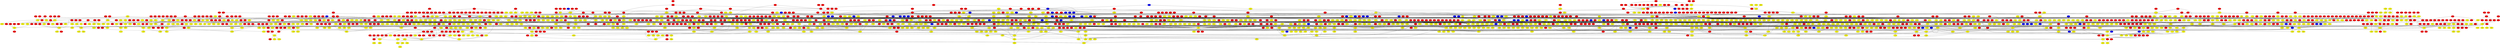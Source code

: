 graph {
0 [style = filled fillcolor = red];
1 [style = filled fillcolor = red];
2 [style = filled fillcolor = red];
3 [style = filled fillcolor = red];
4 [style = filled fillcolor = red];
5 [style = filled fillcolor = red];
6 [style = filled fillcolor = red];
7 [style = filled fillcolor = red];
8 [style = filled fillcolor = red];
9 [style = filled fillcolor = red];
10 [style = filled fillcolor = red];
11 [style = filled fillcolor = red];
12 [style = filled fillcolor = red];
13 [style = filled fillcolor = red];
14 [style = filled fillcolor = red];
15 [style = filled fillcolor = red];
16 [style = filled fillcolor = red];
17 [style = filled fillcolor = red];
18 [style = filled fillcolor = red];
19 [style = filled fillcolor = red];
20 [style = filled fillcolor = red];
21 [style = filled fillcolor = red];
22 [style = filled fillcolor = red];
23 [style = filled fillcolor = red];
24 [style = filled fillcolor = red];
25 [style = filled fillcolor = red];
26 [style = filled fillcolor = red];
27 [style = filled fillcolor = red];
28 [style = filled fillcolor = red];
29 [style = filled fillcolor = red];
30 [style = filled fillcolor = red];
31 [style = filled fillcolor = red];
32 [style = filled fillcolor = red];
33 [style = filled fillcolor = red];
34 [style = filled fillcolor = red];
35 [style = filled fillcolor = red];
36 [style = filled fillcolor = red];
37 [style = filled fillcolor = red];
38 [style = filled fillcolor = red];
39 [style = filled fillcolor = red];
40 [style = filled fillcolor = red];
41 [style = filled fillcolor = red];
42 [style = filled fillcolor = red];
43 [style = filled fillcolor = red];
44 [style = filled fillcolor = red];
45 [style = filled fillcolor = red];
46 [style = filled fillcolor = red];
47 [style = filled fillcolor = red];
48 [style = filled fillcolor = red];
49 [style = filled fillcolor = red];
50 [style = filled fillcolor = red];
51 [style = filled fillcolor = red];
52 [style = filled fillcolor = red];
53 [style = filled fillcolor = red];
54 [style = filled fillcolor = red];
55 [style = filled fillcolor = red];
56 [style = filled fillcolor = red];
57 [style = filled fillcolor = red];
58 [style = filled fillcolor = red];
59 [style = filled fillcolor = red];
60 [style = filled fillcolor = red];
61 [style = filled fillcolor = red];
62 [style = filled fillcolor = red];
63 [style = filled fillcolor = red];
64 [style = filled fillcolor = red];
65 [style = filled fillcolor = red];
66 [style = filled fillcolor = red];
67 [style = filled fillcolor = red];
68 [style = filled fillcolor = red];
69 [style = filled fillcolor = red];
70 [style = filled fillcolor = red];
71 [style = filled fillcolor = red];
72 [style = filled fillcolor = red];
73 [style = filled fillcolor = red];
74 [style = filled fillcolor = red];
75 [style = filled fillcolor = red];
76 [style = filled fillcolor = red];
77 [style = filled fillcolor = red];
78 [style = filled fillcolor = red];
79 [style = filled fillcolor = red];
80 [style = filled fillcolor = red];
81 [style = filled fillcolor = red];
82 [style = filled fillcolor = red];
83 [style = filled fillcolor = red];
84 [style = filled fillcolor = red];
85 [style = filled fillcolor = red];
86 [style = filled fillcolor = red];
87 [style = filled fillcolor = red];
88 [style = filled fillcolor = red];
89 [style = filled fillcolor = red];
90 [style = filled fillcolor = red];
91 [style = filled fillcolor = red];
92 [style = filled fillcolor = red];
93 [style = filled fillcolor = red];
94 [style = filled fillcolor = red];
95 [style = filled fillcolor = red];
96 [style = filled fillcolor = red];
97 [style = filled fillcolor = red];
98 [style = filled fillcolor = red];
99 [style = filled fillcolor = red];
100 [style = filled fillcolor = red];
101 [style = filled fillcolor = red];
102 [style = filled fillcolor = red];
103 [style = filled fillcolor = red];
104 [style = filled fillcolor = red];
105 [style = filled fillcolor = red];
106 [style = filled fillcolor = red];
107 [style = filled fillcolor = red];
108 [style = filled fillcolor = red];
109 [style = filled fillcolor = red];
110 [style = filled fillcolor = red];
111 [style = filled fillcolor = red];
112 [style = filled fillcolor = red];
113 [style = filled fillcolor = red];
114 [style = filled fillcolor = red];
115 [style = filled fillcolor = red];
116 [style = filled fillcolor = red];
117 [style = filled fillcolor = red];
118 [style = filled fillcolor = red];
119 [style = filled fillcolor = red];
120 [style = filled fillcolor = red];
121 [style = filled fillcolor = red];
122 [style = filled fillcolor = red];
123 [style = filled fillcolor = red];
124 [style = filled fillcolor = red];
125 [style = filled fillcolor = red];
126 [style = filled fillcolor = red];
127 [style = filled fillcolor = red];
128 [style = filled fillcolor = red];
129 [style = filled fillcolor = red];
130 [style = filled fillcolor = red];
131 [style = filled fillcolor = red];
132 [style = filled fillcolor = red];
133 [style = filled fillcolor = red];
134 [style = filled fillcolor = red];
135 [style = filled fillcolor = red];
136 [style = filled fillcolor = red];
137 [style = filled fillcolor = red];
138 [style = filled fillcolor = red];
139 [style = filled fillcolor = red];
140 [style = filled fillcolor = red];
141 [style = filled fillcolor = red];
142 [style = filled fillcolor = red];
143 [style = filled fillcolor = red];
144 [style = filled fillcolor = red];
145 [style = filled fillcolor = red];
146 [style = filled fillcolor = red];
147 [style = filled fillcolor = red];
148 [style = filled fillcolor = red];
149 [style = filled fillcolor = red];
150 [style = filled fillcolor = red];
151 [style = filled fillcolor = red];
152 [style = filled fillcolor = red];
153 [style = filled fillcolor = red];
154 [style = filled fillcolor = red];
155 [style = filled fillcolor = red];
156 [style = filled fillcolor = red];
157 [style = filled fillcolor = red];
158 [style = filled fillcolor = red];
159 [style = filled fillcolor = red];
160 [style = filled fillcolor = red];
161 [style = filled fillcolor = red];
162 [style = filled fillcolor = red];
163 [style = filled fillcolor = red];
164 [style = filled fillcolor = red];
165 [style = filled fillcolor = red];
166 [style = filled fillcolor = red];
167 [style = filled fillcolor = red];
168 [style = filled fillcolor = red];
169 [style = filled fillcolor = red];
170 [style = filled fillcolor = red];
171 [style = filled fillcolor = red];
172 [style = filled fillcolor = red];
173 [style = filled fillcolor = red];
174 [style = filled fillcolor = red];
175 [style = filled fillcolor = red];
176 [style = filled fillcolor = red];
177 [style = filled fillcolor = red];
178 [style = filled fillcolor = red];
179 [style = filled fillcolor = red];
180 [style = filled fillcolor = red];
181 [style = filled fillcolor = red];
182 [style = filled fillcolor = red];
183 [style = filled fillcolor = red];
184 [style = filled fillcolor = red];
185 [style = filled fillcolor = red];
186 [style = filled fillcolor = red];
187 [style = filled fillcolor = red];
188 [style = filled fillcolor = red];
189 [style = filled fillcolor = red];
190 [style = filled fillcolor = red];
191 [style = filled fillcolor = red];
192 [style = filled fillcolor = red];
193 [style = filled fillcolor = red];
194 [style = filled fillcolor = red];
195 [style = filled fillcolor = red];
196 [style = filled fillcolor = red];
197 [style = filled fillcolor = red];
198 [style = filled fillcolor = red];
199 [style = filled fillcolor = red];
200 [style = filled fillcolor = red];
201 [style = filled fillcolor = red];
202 [style = filled fillcolor = red];
203 [style = filled fillcolor = red];
204 [style = filled fillcolor = red];
205 [style = filled fillcolor = red];
206 [style = filled fillcolor = red];
207 [style = filled fillcolor = red];
208 [style = filled fillcolor = red];
209 [style = filled fillcolor = red];
210 [style = filled fillcolor = red];
211 [style = filled fillcolor = red];
212 [style = filled fillcolor = red];
213 [style = filled fillcolor = red];
214 [style = filled fillcolor = red];
215 [style = filled fillcolor = red];
216 [style = filled fillcolor = red];
217 [style = filled fillcolor = red];
218 [style = filled fillcolor = red];
219 [style = filled fillcolor = red];
220 [style = filled fillcolor = red];
221 [style = filled fillcolor = red];
222 [style = filled fillcolor = red];
223 [style = filled fillcolor = red];
224 [style = filled fillcolor = red];
225 [style = filled fillcolor = red];
226 [style = filled fillcolor = red];
227 [style = filled fillcolor = red];
228 [style = filled fillcolor = red];
229 [style = filled fillcolor = red];
230 [style = filled fillcolor = red];
231 [style = filled fillcolor = red];
232 [style = filled fillcolor = red];
233 [style = filled fillcolor = red];
234 [style = filled fillcolor = red];
235 [style = filled fillcolor = red];
236 [style = filled fillcolor = red];
237 [style = filled fillcolor = red];
238 [style = filled fillcolor = red];
239 [style = filled fillcolor = red];
240 [style = filled fillcolor = red];
241 [style = filled fillcolor = red];
242 [style = filled fillcolor = red];
243 [style = filled fillcolor = red];
244 [style = filled fillcolor = red];
245 [style = filled fillcolor = red];
246 [style = filled fillcolor = red];
247 [style = filled fillcolor = red];
248 [style = filled fillcolor = red];
249 [style = filled fillcolor = red];
250 [style = filled fillcolor = red];
251 [style = filled fillcolor = red];
252 [style = filled fillcolor = red];
253 [style = filled fillcolor = red];
254 [style = filled fillcolor = red];
255 [style = filled fillcolor = red];
256 [style = filled fillcolor = red];
257 [style = filled fillcolor = red];
258 [style = filled fillcolor = red];
259 [style = filled fillcolor = red];
260 [style = filled fillcolor = red];
261 [style = filled fillcolor = red];
262 [style = filled fillcolor = red];
263 [style = filled fillcolor = red];
264 [style = filled fillcolor = red];
265 [style = filled fillcolor = red];
266 [style = filled fillcolor = red];
267 [style = filled fillcolor = red];
268 [style = filled fillcolor = red];
269 [style = filled fillcolor = red];
270 [style = filled fillcolor = red];
271 [style = filled fillcolor = red];
272 [style = filled fillcolor = red];
273 [style = filled fillcolor = red];
274 [style = filled fillcolor = red];
275 [style = filled fillcolor = red];
276 [style = filled fillcolor = red];
277 [style = filled fillcolor = red];
278 [style = filled fillcolor = red];
279 [style = filled fillcolor = red];
280 [style = filled fillcolor = red];
281 [style = filled fillcolor = red];
282 [style = filled fillcolor = red];
283 [style = filled fillcolor = red];
284 [style = filled fillcolor = red];
285 [style = filled fillcolor = red];
286 [style = filled fillcolor = red];
287 [style = filled fillcolor = red];
288 [style = filled fillcolor = red];
289 [style = filled fillcolor = red];
290 [style = filled fillcolor = red];
291 [style = filled fillcolor = red];
292 [style = filled fillcolor = red];
293 [style = filled fillcolor = red];
294 [style = filled fillcolor = red];
295 [style = filled fillcolor = red];
296 [style = filled fillcolor = red];
297 [style = filled fillcolor = red];
298 [style = filled fillcolor = red];
299 [style = filled fillcolor = red];
300 [style = filled fillcolor = red];
301 [style = filled fillcolor = red];
302 [style = filled fillcolor = red];
303 [style = filled fillcolor = red];
304 [style = filled fillcolor = red];
305 [style = filled fillcolor = red];
306 [style = filled fillcolor = red];
307 [style = filled fillcolor = red];
308 [style = filled fillcolor = red];
309 [style = filled fillcolor = red];
310 [style = filled fillcolor = red];
311 [style = filled fillcolor = red];
312 [style = filled fillcolor = red];
313 [style = filled fillcolor = red];
314 [style = filled fillcolor = red];
315 [style = filled fillcolor = red];
316 [style = filled fillcolor = red];
317 [style = filled fillcolor = red];
318 [style = filled fillcolor = red];
319 [style = filled fillcolor = red];
320 [style = filled fillcolor = red];
321 [style = filled fillcolor = red];
322 [style = filled fillcolor = red];
323 [style = filled fillcolor = red];
324 [style = filled fillcolor = red];
325 [style = filled fillcolor = red];
326 [style = filled fillcolor = red];
327 [style = filled fillcolor = red];
328 [style = filled fillcolor = red];
329 [style = filled fillcolor = red];
330 [style = filled fillcolor = red];
331 [style = filled fillcolor = red];
332 [style = filled fillcolor = red];
333 [style = filled fillcolor = red];
334 [style = filled fillcolor = red];
335 [style = filled fillcolor = red];
336 [style = filled fillcolor = red];
337 [style = filled fillcolor = red];
338 [style = filled fillcolor = red];
339 [style = filled fillcolor = red];
340 [style = filled fillcolor = red];
341 [style = filled fillcolor = red];
342 [style = filled fillcolor = red];
343 [style = filled fillcolor = red];
344 [style = filled fillcolor = red];
345 [style = filled fillcolor = red];
346 [style = filled fillcolor = red];
347 [style = filled fillcolor = red];
348 [style = filled fillcolor = red];
349 [style = filled fillcolor = red];
350 [style = filled fillcolor = red];
351 [style = filled fillcolor = red];
352 [style = filled fillcolor = red];
353 [style = filled fillcolor = red];
354 [style = filled fillcolor = red];
355 [style = filled fillcolor = red];
356 [style = filled fillcolor = red];
357 [style = filled fillcolor = red];
358 [style = filled fillcolor = red];
359 [style = filled fillcolor = red];
360 [style = filled fillcolor = red];
361 [style = filled fillcolor = red];
362 [style = filled fillcolor = red];
363 [style = filled fillcolor = red];
364 [style = filled fillcolor = red];
365 [style = filled fillcolor = red];
366 [style = filled fillcolor = red];
367 [style = filled fillcolor = red];
368 [style = filled fillcolor = red];
369 [style = filled fillcolor = red];
370 [style = filled fillcolor = red];
371 [style = filled fillcolor = red];
372 [style = filled fillcolor = red];
373 [style = filled fillcolor = red];
374 [style = filled fillcolor = red];
375 [style = filled fillcolor = red];
376 [style = filled fillcolor = red];
377 [style = filled fillcolor = red];
378 [style = filled fillcolor = red];
379 [style = filled fillcolor = red];
380 [style = filled fillcolor = red];
381 [style = filled fillcolor = red];
382 [style = filled fillcolor = red];
383 [style = filled fillcolor = red];
384 [style = filled fillcolor = red];
385 [style = filled fillcolor = red];
386 [style = filled fillcolor = red];
387 [style = filled fillcolor = red];
388 [style = filled fillcolor = red];
389 [style = filled fillcolor = red];
390 [style = filled fillcolor = red];
391 [style = filled fillcolor = red];
392 [style = filled fillcolor = red];
393 [style = filled fillcolor = red];
394 [style = filled fillcolor = red];
395 [style = filled fillcolor = red];
396 [style = filled fillcolor = red];
397 [style = filled fillcolor = red];
398 [style = filled fillcolor = red];
399 [style = filled fillcolor = red];
400 [style = filled fillcolor = red];
401 [style = filled fillcolor = red];
402 [style = filled fillcolor = red];
403 [style = filled fillcolor = red];
404 [style = filled fillcolor = red];
405 [style = filled fillcolor = red];
406 [style = filled fillcolor = red];
407 [style = filled fillcolor = red];
408 [style = filled fillcolor = red];
409 [style = filled fillcolor = red];
410 [style = filled fillcolor = red];
411 [style = filled fillcolor = red];
412 [style = filled fillcolor = red];
413 [style = filled fillcolor = red];
414 [style = filled fillcolor = red];
415 [style = filled fillcolor = red];
416 [style = filled fillcolor = red];
417 [style = filled fillcolor = red];
418 [style = filled fillcolor = red];
419 [style = filled fillcolor = red];
420 [style = filled fillcolor = red];
421 [style = filled fillcolor = red];
422 [style = filled fillcolor = red];
423 [style = filled fillcolor = red];
424 [style = filled fillcolor = red];
425 [style = filled fillcolor = red];
426 [style = filled fillcolor = red];
427 [style = filled fillcolor = red];
428 [style = filled fillcolor = red];
429 [style = filled fillcolor = red];
430 [style = filled fillcolor = red];
431 [style = filled fillcolor = red];
432 [style = filled fillcolor = red];
433 [style = filled fillcolor = red];
434 [style = filled fillcolor = red];
435 [style = filled fillcolor = red];
436 [style = filled fillcolor = red];
437 [style = filled fillcolor = red];
438 [style = filled fillcolor = red];
439 [style = filled fillcolor = red];
440 [style = filled fillcolor = red];
441 [style = filled fillcolor = red];
442 [style = filled fillcolor = red];
443 [style = filled fillcolor = red];
444 [style = filled fillcolor = red];
445 [style = filled fillcolor = red];
446 [style = filled fillcolor = red];
447 [style = filled fillcolor = red];
448 [style = filled fillcolor = red];
449 [style = filled fillcolor = red];
450 [style = filled fillcolor = red];
451 [style = filled fillcolor = red];
452 [style = filled fillcolor = red];
453 [style = filled fillcolor = red];
454 [style = filled fillcolor = red];
455 [style = filled fillcolor = red];
456 [style = filled fillcolor = red];
457 [style = filled fillcolor = red];
458 [style = filled fillcolor = red];
459 [style = filled fillcolor = red];
460 [style = filled fillcolor = red];
461 [style = filled fillcolor = red];
462 [style = filled fillcolor = red];
463 [style = filled fillcolor = red];
464 [style = filled fillcolor = red];
465 [style = filled fillcolor = red];
466 [style = filled fillcolor = red];
467 [style = filled fillcolor = red];
468 [style = filled fillcolor = red];
469 [style = filled fillcolor = red];
470 [style = filled fillcolor = red];
471 [style = filled fillcolor = red];
472 [style = filled fillcolor = red];
473 [style = filled fillcolor = red];
474 [style = filled fillcolor = red];
475 [style = filled fillcolor = red];
476 [style = filled fillcolor = red];
477 [style = filled fillcolor = red];
478 [style = filled fillcolor = red];
479 [style = filled fillcolor = red];
480 [style = filled fillcolor = red];
481 [style = filled fillcolor = red];
482 [style = filled fillcolor = red];
483 [style = filled fillcolor = red];
484 [style = filled fillcolor = red];
485 [style = filled fillcolor = red];
486 [style = filled fillcolor = red];
487 [style = filled fillcolor = red];
488 [style = filled fillcolor = red];
489 [style = filled fillcolor = red];
490 [style = filled fillcolor = red];
491 [style = filled fillcolor = red];
492 [style = filled fillcolor = red];
493 [style = filled fillcolor = red];
494 [style = filled fillcolor = red];
495 [style = filled fillcolor = red];
496 [style = filled fillcolor = red];
497 [style = filled fillcolor = red];
498 [style = filled fillcolor = red];
499 [style = filled fillcolor = red];
500 [style = filled fillcolor = red];
501 [style = filled fillcolor = red];
502 [style = filled fillcolor = red];
503 [style = filled fillcolor = red];
504 [style = filled fillcolor = red];
505 [style = filled fillcolor = red];
506 [style = filled fillcolor = red];
507 [style = filled fillcolor = red];
508 [style = filled fillcolor = red];
509 [style = filled fillcolor = red];
510 [style = filled fillcolor = red];
511 [style = filled fillcolor = red];
512 [style = filled fillcolor = red];
513 [style = filled fillcolor = red];
514 [style = filled fillcolor = red];
515 [style = filled fillcolor = red];
516 [style = filled fillcolor = red];
517 [style = filled fillcolor = red];
518 [style = filled fillcolor = red];
519 [style = filled fillcolor = red];
520 [style = filled fillcolor = red];
521 [style = filled fillcolor = red];
522 [style = filled fillcolor = red];
523 [style = filled fillcolor = red];
524 [style = filled fillcolor = red];
525 [style = filled fillcolor = red];
526 [style = filled fillcolor = red];
527 [style = filled fillcolor = red];
528 [style = filled fillcolor = red];
529 [style = filled fillcolor = red];
530 [style = filled fillcolor = red];
531 [style = filled fillcolor = red];
532 [style = filled fillcolor = red];
533 [style = filled fillcolor = red];
534 [style = filled fillcolor = red];
535 [style = filled fillcolor = red];
536 [style = filled fillcolor = red];
537 [style = filled fillcolor = red];
538 [style = filled fillcolor = red];
539 [style = filled fillcolor = red];
540 [style = filled fillcolor = red];
541 [style = filled fillcolor = red];
542 [style = filled fillcolor = red];
543 [style = filled fillcolor = red];
544 [style = filled fillcolor = red];
545 [style = filled fillcolor = red];
546 [style = filled fillcolor = red];
547 [style = filled fillcolor = red];
548 [style = filled fillcolor = red];
549 [style = filled fillcolor = red];
550 [style = filled fillcolor = red];
551 [style = filled fillcolor = red];
552 [style = filled fillcolor = red];
553 [style = filled fillcolor = red];
554 [style = filled fillcolor = red];
555 [style = filled fillcolor = red];
556 [style = filled fillcolor = red];
557 [style = filled fillcolor = red];
558 [style = filled fillcolor = red];
559 [style = filled fillcolor = red];
560 [style = filled fillcolor = red];
561 [style = filled fillcolor = red];
562 [style = filled fillcolor = red];
563 [style = filled fillcolor = red];
564 [style = filled fillcolor = red];
565 [style = filled fillcolor = red];
566 [style = filled fillcolor = red];
567 [style = filled fillcolor = red];
568 [style = filled fillcolor = red];
569 [style = filled fillcolor = red];
570 [style = filled fillcolor = red];
571 [style = filled fillcolor = red];
572 [style = filled fillcolor = red];
573 [style = filled fillcolor = red];
574 [style = filled fillcolor = red];
575 [style = filled fillcolor = red];
576 [style = filled fillcolor = red];
577 [style = filled fillcolor = red];
578 [style = filled fillcolor = red];
579 [style = filled fillcolor = red];
580 [style = filled fillcolor = red];
581 [style = filled fillcolor = red];
582 [style = filled fillcolor = red];
583 [style = filled fillcolor = red];
584 [style = filled fillcolor = red];
585 [style = filled fillcolor = red];
586 [style = filled fillcolor = red];
587 [style = filled fillcolor = red];
588 [style = filled fillcolor = red];
589 [style = filled fillcolor = red];
590 [style = filled fillcolor = red];
591 [style = filled fillcolor = red];
592 [style = filled fillcolor = red];
593 [style = filled fillcolor = red];
594 [style = filled fillcolor = red];
595 [style = filled fillcolor = red];
596 [style = filled fillcolor = red];
597 [style = filled fillcolor = red];
598 [style = filled fillcolor = red];
599 [style = filled fillcolor = red];
600 [style = filled fillcolor = red];
601 [style = filled fillcolor = red];
602 [style = filled fillcolor = red];
603 [style = filled fillcolor = red];
604 [style = filled fillcolor = red];
605 [style = filled fillcolor = red];
606 [style = filled fillcolor = red];
607 [style = filled fillcolor = red];
608 [style = filled fillcolor = red];
609 [style = filled fillcolor = red];
610 [style = filled fillcolor = red];
611 [style = filled fillcolor = red];
612 [style = filled fillcolor = red];
613 [style = filled fillcolor = red];
614 [style = filled fillcolor = red];
615 [style = filled fillcolor = red];
616 [style = filled fillcolor = red];
617 [style = filled fillcolor = red];
618 [style = filled fillcolor = red];
619 [style = filled fillcolor = red];
620 [style = filled fillcolor = red];
621 [style = filled fillcolor = red];
622 [style = filled fillcolor = red];
623 [style = filled fillcolor = red];
624 [style = filled fillcolor = red];
625 [style = filled fillcolor = red];
626 [style = filled fillcolor = red];
627 [style = filled fillcolor = red];
628 [style = filled fillcolor = red];
629 [style = filled fillcolor = red];
630 [style = filled fillcolor = red];
631 [style = filled fillcolor = red];
632 [style = filled fillcolor = red];
633 [style = filled fillcolor = red];
634 [style = filled fillcolor = red];
635 [style = filled fillcolor = red];
636 [style = filled fillcolor = red];
637 [style = filled fillcolor = red];
638 [style = filled fillcolor = red];
639 [style = filled fillcolor = red];
640 [style = filled fillcolor = red];
641 [style = filled fillcolor = red];
642 [style = filled fillcolor = red];
643 [style = filled fillcolor = red];
644 [style = filled fillcolor = red];
645 [style = filled fillcolor = red];
646 [style = filled fillcolor = red];
647 [style = filled fillcolor = red];
648 [style = filled fillcolor = red];
649 [style = filled fillcolor = red];
650 [style = filled fillcolor = red];
651 [style = filled fillcolor = red];
652 [style = filled fillcolor = red];
653 [style = filled fillcolor = red];
654 [style = filled fillcolor = red];
655 [style = filled fillcolor = red];
656 [style = filled fillcolor = red];
657 [style = filled fillcolor = red];
658 [style = filled fillcolor = red];
659 [style = filled fillcolor = red];
660 [style = filled fillcolor = red];
661 [style = filled fillcolor = red];
662 [style = filled fillcolor = red];
663 [style = filled fillcolor = red];
664 [style = filled fillcolor = red];
665 [style = filled fillcolor = red];
666 [style = filled fillcolor = red];
667 [style = filled fillcolor = red];
668 [style = filled fillcolor = red];
669 [style = filled fillcolor = red];
670 [style = filled fillcolor = red];
671 [style = filled fillcolor = red];
672 [style = filled fillcolor = red];
673 [style = filled fillcolor = red];
674 [style = filled fillcolor = red];
675 [style = filled fillcolor = red];
676 [style = filled fillcolor = red];
677 [style = filled fillcolor = red];
678 [style = filled fillcolor = red];
679 [style = filled fillcolor = red];
680 [style = filled fillcolor = red];
681 [style = filled fillcolor = red];
682 [style = filled fillcolor = red];
683 [style = filled fillcolor = red];
684 [style = filled fillcolor = red];
685 [style = filled fillcolor = red];
686 [style = filled fillcolor = red];
687 [style = filled fillcolor = red];
688 [style = filled fillcolor = red];
689 [style = filled fillcolor = red];
690 [style = filled fillcolor = red];
691 [style = filled fillcolor = red];
692 [style = filled fillcolor = red];
693 [style = filled fillcolor = red];
694 [style = filled fillcolor = red];
695 [style = filled fillcolor = red];
696 [style = filled fillcolor = red];
697 [style = filled fillcolor = red];
698 [style = filled fillcolor = red];
699 [style = filled fillcolor = red];
700 [style = filled fillcolor = red];
701 [style = filled fillcolor = red];
702 [style = filled fillcolor = red];
703 [style = filled fillcolor = red];
704 [style = filled fillcolor = red];
705 [style = filled fillcolor = red];
706 [style = filled fillcolor = red];
707 [style = filled fillcolor = red];
708 [style = filled fillcolor = red];
709 [style = filled fillcolor = red];
710 [style = filled fillcolor = red];
711 [style = filled fillcolor = red];
712 [style = filled fillcolor = red];
713 [style = filled fillcolor = red];
714 [style = filled fillcolor = red];
715 [style = filled fillcolor = red];
716 [style = filled fillcolor = red];
717 [style = filled fillcolor = red];
718 [style = filled fillcolor = red];
719 [style = filled fillcolor = red];
720 [style = filled fillcolor = red];
721 [style = filled fillcolor = red];
722 [style = filled fillcolor = red];
723 [style = filled fillcolor = red];
724 [style = filled fillcolor = red];
725 [style = filled fillcolor = red];
726 [style = filled fillcolor = red];
727 [style = filled fillcolor = red];
728 [style = filled fillcolor = red];
729 [style = filled fillcolor = red];
730 [style = filled fillcolor = red];
731 [style = filled fillcolor = red];
732 [style = filled fillcolor = red];
733 [style = filled fillcolor = red];
734 [style = filled fillcolor = red];
735 [style = filled fillcolor = red];
736 [style = filled fillcolor = red];
737 [style = filled fillcolor = red];
738 [style = filled fillcolor = red];
739 [style = filled fillcolor = red];
740 [style = filled fillcolor = red];
741 [style = filled fillcolor = red];
742 [style = filled fillcolor = red];
743 [style = filled fillcolor = red];
744 [style = filled fillcolor = red];
745 [style = filled fillcolor = red];
746 [style = filled fillcolor = red];
747 [style = filled fillcolor = red];
748 [style = filled fillcolor = red];
749 [style = filled fillcolor = red];
750 [style = filled fillcolor = red];
751 [style = filled fillcolor = red];
752 [style = filled fillcolor = red];
753 [style = filled fillcolor = red];
754 [style = filled fillcolor = red];
755 [style = filled fillcolor = red];
756 [style = filled fillcolor = red];
757 [style = filled fillcolor = red];
758 [style = filled fillcolor = red];
759 [style = filled fillcolor = red];
760 [style = filled fillcolor = red];
761 [style = filled fillcolor = red];
762 [style = filled fillcolor = red];
763 [style = filled fillcolor = red];
764 [style = filled fillcolor = red];
765 [style = filled fillcolor = red];
766 [style = filled fillcolor = red];
767 [style = filled fillcolor = red];
768 [style = filled fillcolor = red];
769 [style = filled fillcolor = red];
770 [style = filled fillcolor = red];
771 [style = filled fillcolor = red];
772 [style = filled fillcolor = red];
773 [style = filled fillcolor = red];
774 [style = filled fillcolor = red];
775 [style = filled fillcolor = red];
776 [style = filled fillcolor = red];
777 [style = filled fillcolor = red];
778 [style = filled fillcolor = red];
779 [style = filled fillcolor = red];
780 [style = filled fillcolor = red];
781 [style = filled fillcolor = red];
782 [style = filled fillcolor = red];
783 [style = filled fillcolor = red];
784 [style = filled fillcolor = red];
785 [style = filled fillcolor = red];
786 [style = filled fillcolor = red];
787 [style = filled fillcolor = red];
788 [style = filled fillcolor = red];
789 [style = filled fillcolor = red];
790 [style = filled fillcolor = red];
791 [style = filled fillcolor = red];
792 [style = filled fillcolor = red];
793 [style = filled fillcolor = red];
794 [style = filled fillcolor = red];
795 [style = filled fillcolor = red];
796 [style = filled fillcolor = red];
797 [style = filled fillcolor = red];
798 [style = filled fillcolor = red];
799 [style = filled fillcolor = red];
800 [style = filled fillcolor = red];
801 [style = filled fillcolor = red];
802 [style = filled fillcolor = red];
803 [style = filled fillcolor = red];
804 [style = filled fillcolor = red];
805 [style = filled fillcolor = red];
806 [style = filled fillcolor = red];
807 [style = filled fillcolor = red];
808 [style = filled fillcolor = red];
809 [style = filled fillcolor = red];
810 [style = filled fillcolor = red];
811 [style = filled fillcolor = red];
812 [style = filled fillcolor = red];
813 [style = filled fillcolor = red];
814 [style = filled fillcolor = red];
815 [style = filled fillcolor = red];
816 [style = filled fillcolor = red];
817 [style = filled fillcolor = red];
818 [style = filled fillcolor = red];
819 [style = filled fillcolor = red];
820 [style = filled fillcolor = red];
821 [style = filled fillcolor = red];
822 [style = filled fillcolor = red];
823 [style = filled fillcolor = red];
824 [style = filled fillcolor = red];
825 [style = filled fillcolor = red];
826 [style = filled fillcolor = red];
827 [style = filled fillcolor = red];
828 [style = filled fillcolor = red];
829 [style = filled fillcolor = red];
830 [style = filled fillcolor = red];
831 [style = filled fillcolor = red];
832 [style = filled fillcolor = red];
833 [style = filled fillcolor = red];
834 [style = filled fillcolor = red];
835 [style = filled fillcolor = red];
836 [style = filled fillcolor = red];
837 [style = filled fillcolor = red];
838 [style = filled fillcolor = red];
839 [style = filled fillcolor = red];
840 [style = filled fillcolor = red];
841 [style = filled fillcolor = red];
842 [style = filled fillcolor = red];
843 [style = filled fillcolor = red];
844 [style = filled fillcolor = red];
845 [style = filled fillcolor = red];
846 [style = filled fillcolor = red];
847 [style = filled fillcolor = red];
848 [style = filled fillcolor = red];
849 [style = filled fillcolor = red];
850 [style = filled fillcolor = red];
851 [style = filled fillcolor = red];
852 [style = filled fillcolor = red];
853 [style = filled fillcolor = red];
854 [style = filled fillcolor = red];
855 [style = filled fillcolor = red];
856 [style = filled fillcolor = red];
857 [style = filled fillcolor = red];
858 [style = filled fillcolor = red];
859 [style = filled fillcolor = red];
860 [style = filled fillcolor = red];
861 [style = filled fillcolor = red];
862 [style = filled fillcolor = red];
863 [style = filled fillcolor = red];
864 [style = filled fillcolor = red];
865 [style = filled fillcolor = red];
866 [style = filled fillcolor = red];
867 [style = filled fillcolor = red];
868 [style = filled fillcolor = red];
869 [style = filled fillcolor = red];
870 [style = filled fillcolor = red];
871 [style = filled fillcolor = red];
872 [style = filled fillcolor = red];
873 [style = filled fillcolor = red];
874 [style = filled fillcolor = red];
875 [style = filled fillcolor = red];
876 [style = filled fillcolor = red];
877 [style = filled fillcolor = red];
878 [style = filled fillcolor = red];
879 [style = filled fillcolor = red];
880 [style = filled fillcolor = red];
881 [style = filled fillcolor = red];
882 [style = filled fillcolor = red];
883 [style = filled fillcolor = red];
884 [style = filled fillcolor = red];
885 [style = filled fillcolor = red];
886 [style = filled fillcolor = red];
887 [style = filled fillcolor = red];
888 [style = filled fillcolor = red];
889 [style = filled fillcolor = red];
890 [style = filled fillcolor = red];
891 [style = filled fillcolor = red];
892 [style = filled fillcolor = red];
893 [style = filled fillcolor = red];
894 [style = filled fillcolor = red];
895 [style = filled fillcolor = red];
896 [style = filled fillcolor = red];
897 [style = filled fillcolor = red];
898 [style = filled fillcolor = red];
899 [style = filled fillcolor = red];
900 [style = filled fillcolor = red];
901 [style = filled fillcolor = red];
902 [style = filled fillcolor = red];
903 [style = filled fillcolor = red];
904 [style = filled fillcolor = red];
905 [style = filled fillcolor = red];
906 [style = filled fillcolor = blue];
907 [style = filled fillcolor = blue];
908 [style = filled fillcolor = blue];
909 [style = filled fillcolor = blue];
910 [style = filled fillcolor = blue];
911 [style = filled fillcolor = blue];
912 [style = filled fillcolor = blue];
913 [style = filled fillcolor = blue];
914 [style = filled fillcolor = blue];
915 [style = filled fillcolor = blue];
916 [style = filled fillcolor = blue];
917 [style = filled fillcolor = blue];
918 [style = filled fillcolor = blue];
919 [style = filled fillcolor = blue];
920 [style = filled fillcolor = blue];
921 [style = filled fillcolor = blue];
922 [style = filled fillcolor = blue];
923 [style = filled fillcolor = blue];
924 [style = filled fillcolor = blue];
925 [style = filled fillcolor = blue];
926 [style = filled fillcolor = blue];
927 [style = filled fillcolor = blue];
928 [style = filled fillcolor = blue];
929 [style = filled fillcolor = blue];
930 [style = filled fillcolor = blue];
931 [style = filled fillcolor = blue];
932 [style = filled fillcolor = blue];
933 [style = filled fillcolor = blue];
934 [style = filled fillcolor = blue];
935 [style = filled fillcolor = blue];
936 [style = filled fillcolor = blue];
937 [style = filled fillcolor = blue];
938 [style = filled fillcolor = blue];
939 [style = filled fillcolor = blue];
940 [style = filled fillcolor = blue];
941 [style = filled fillcolor = blue];
942 [style = filled fillcolor = blue];
943 [style = filled fillcolor = blue];
944 [style = filled fillcolor = blue];
945 [style = filled fillcolor = blue];
946 [style = filled fillcolor = blue];
947 [style = filled fillcolor = blue];
948 [style = filled fillcolor = blue];
949 [style = filled fillcolor = blue];
950 [style = filled fillcolor = blue];
951 [style = filled fillcolor = blue];
952 [style = filled fillcolor = blue];
953 [style = filled fillcolor = blue];
954 [style = filled fillcolor = blue];
955 [style = filled fillcolor = blue];
956 [style = filled fillcolor = blue];
957 [style = filled fillcolor = blue];
958 [style = filled fillcolor = blue];
959 [style = filled fillcolor = blue];
960 [style = filled fillcolor = blue];
961 [style = filled fillcolor = blue];
962 [style = filled fillcolor = blue];
963 [style = filled fillcolor = blue];
964 [style = filled fillcolor = blue];
965 [style = filled fillcolor = blue];
966 [style = filled fillcolor = blue];
967 [style = filled fillcolor = blue];
968 [style = filled fillcolor = blue];
969 [style = filled fillcolor = blue];
970 [style = filled fillcolor = blue];
971 [style = filled fillcolor = blue];
972 [style = filled fillcolor = blue];
973 [style = filled fillcolor = yellow];
974 [style = filled fillcolor = yellow];
975 [style = filled fillcolor = yellow];
976 [style = filled fillcolor = yellow];
977 [style = filled fillcolor = yellow];
978 [style = filled fillcolor = yellow];
979 [style = filled fillcolor = yellow];
980 [style = filled fillcolor = yellow];
981 [style = filled fillcolor = yellow];
982 [style = filled fillcolor = yellow];
983 [style = filled fillcolor = yellow];
984 [style = filled fillcolor = yellow];
985 [style = filled fillcolor = yellow];
986 [style = filled fillcolor = yellow];
987 [style = filled fillcolor = yellow];
988 [style = filled fillcolor = yellow];
989 [style = filled fillcolor = yellow];
990 [style = filled fillcolor = yellow];
991 [style = filled fillcolor = yellow];
992 [style = filled fillcolor = yellow];
993 [style = filled fillcolor = yellow];
994 [style = filled fillcolor = yellow];
995 [style = filled fillcolor = yellow];
996 [style = filled fillcolor = yellow];
997 [style = filled fillcolor = yellow];
998 [style = filled fillcolor = yellow];
999 [style = filled fillcolor = yellow];
1000 [style = filled fillcolor = yellow];
1001 [style = filled fillcolor = yellow];
1002 [style = filled fillcolor = yellow];
1003 [style = filled fillcolor = yellow];
1004 [style = filled fillcolor = yellow];
1005 [style = filled fillcolor = yellow];
1006 [style = filled fillcolor = yellow];
1007 [style = filled fillcolor = yellow];
1008 [style = filled fillcolor = yellow];
1009 [style = filled fillcolor = yellow];
1010 [style = filled fillcolor = yellow];
1011 [style = filled fillcolor = yellow];
1012 [style = filled fillcolor = yellow];
1013 [style = filled fillcolor = yellow];
1014 [style = filled fillcolor = yellow];
1015 [style = filled fillcolor = yellow];
1016 [style = filled fillcolor = yellow];
1017 [style = filled fillcolor = yellow];
1018 [style = filled fillcolor = yellow];
1019 [style = filled fillcolor = yellow];
1020 [style = filled fillcolor = yellow];
1021 [style = filled fillcolor = yellow];
1022 [style = filled fillcolor = yellow];
1023 [style = filled fillcolor = yellow];
1024 [style = filled fillcolor = yellow];
1025 [style = filled fillcolor = yellow];
1026 [style = filled fillcolor = yellow];
1027 [style = filled fillcolor = yellow];
1028 [style = filled fillcolor = yellow];
1029 [style = filled fillcolor = yellow];
1030 [style = filled fillcolor = yellow];
1031 [style = filled fillcolor = yellow];
1032 [style = filled fillcolor = yellow];
1033 [style = filled fillcolor = yellow];
1034 [style = filled fillcolor = yellow];
1035 [style = filled fillcolor = yellow];
1036 [style = filled fillcolor = yellow];
1037 [style = filled fillcolor = yellow];
1038 [style = filled fillcolor = yellow];
1039 [style = filled fillcolor = yellow];
1040 [style = filled fillcolor = yellow];
1041 [style = filled fillcolor = yellow];
1042 [style = filled fillcolor = yellow];
1043 [style = filled fillcolor = yellow];
1044 [style = filled fillcolor = yellow];
1045 [style = filled fillcolor = yellow];
1046 [style = filled fillcolor = yellow];
1047 [style = filled fillcolor = yellow];
1048 [style = filled fillcolor = yellow];
1049 [style = filled fillcolor = yellow];
1050 [style = filled fillcolor = yellow];
1051 [style = filled fillcolor = yellow];
1052 [style = filled fillcolor = yellow];
1053 [style = filled fillcolor = yellow];
1054 [style = filled fillcolor = yellow];
1055 [style = filled fillcolor = yellow];
1056 [style = filled fillcolor = yellow];
1057 [style = filled fillcolor = yellow];
1058 [style = filled fillcolor = yellow];
1059 [style = filled fillcolor = yellow];
1060 [style = filled fillcolor = yellow];
1061 [style = filled fillcolor = yellow];
1062 [style = filled fillcolor = yellow];
1063 [style = filled fillcolor = yellow];
1064 [style = filled fillcolor = yellow];
1065 [style = filled fillcolor = yellow];
1066 [style = filled fillcolor = yellow];
1067 [style = filled fillcolor = yellow];
1068 [style = filled fillcolor = yellow];
1069 [style = filled fillcolor = yellow];
1070 [style = filled fillcolor = yellow];
1071 [style = filled fillcolor = yellow];
1072 [style = filled fillcolor = yellow];
1073 [style = filled fillcolor = yellow];
1074 [style = filled fillcolor = yellow];
1075 [style = filled fillcolor = yellow];
1076 [style = filled fillcolor = yellow];
1077 [style = filled fillcolor = yellow];
1078 [style = filled fillcolor = yellow];
1079 [style = filled fillcolor = yellow];
1080 [style = filled fillcolor = yellow];
1081 [style = filled fillcolor = yellow];
1082 [style = filled fillcolor = yellow];
1083 [style = filled fillcolor = yellow];
1084 [style = filled fillcolor = yellow];
1085 [style = filled fillcolor = yellow];
1086 [style = filled fillcolor = yellow];
1087 [style = filled fillcolor = yellow];
1088 [style = filled fillcolor = yellow];
1089 [style = filled fillcolor = yellow];
1090 [style = filled fillcolor = yellow];
1091 [style = filled fillcolor = yellow];
1092 [style = filled fillcolor = yellow];
1093 [style = filled fillcolor = yellow];
1094 [style = filled fillcolor = yellow];
1095 [style = filled fillcolor = yellow];
1096 [style = filled fillcolor = yellow];
1097 [style = filled fillcolor = yellow];
1098 [style = filled fillcolor = yellow];
1099 [style = filled fillcolor = yellow];
1100 [style = filled fillcolor = yellow];
1101 [style = filled fillcolor = yellow];
1102 [style = filled fillcolor = yellow];
1103 [style = filled fillcolor = yellow];
1104 [style = filled fillcolor = yellow];
1105 [style = filled fillcolor = yellow];
1106 [style = filled fillcolor = yellow];
1107 [style = filled fillcolor = yellow];
1108 [style = filled fillcolor = yellow];
1109 [style = filled fillcolor = yellow];
1110 [style = filled fillcolor = yellow];
1111 [style = filled fillcolor = yellow];
1112 [style = filled fillcolor = yellow];
1113 [style = filled fillcolor = yellow];
1114 [style = filled fillcolor = yellow];
1115 [style = filled fillcolor = yellow];
1116 [style = filled fillcolor = yellow];
1117 [style = filled fillcolor = yellow];
1118 [style = filled fillcolor = yellow];
1119 [style = filled fillcolor = yellow];
1120 [style = filled fillcolor = yellow];
1121 [style = filled fillcolor = yellow];
1122 [style = filled fillcolor = yellow];
1123 [style = filled fillcolor = yellow];
1124 [style = filled fillcolor = yellow];
1125 [style = filled fillcolor = yellow];
1126 [style = filled fillcolor = yellow];
1127 [style = filled fillcolor = yellow];
1128 [style = filled fillcolor = yellow];
1129 [style = filled fillcolor = yellow];
1130 [style = filled fillcolor = yellow];
1131 [style = filled fillcolor = yellow];
1132 [style = filled fillcolor = yellow];
1133 [style = filled fillcolor = yellow];
1134 [style = filled fillcolor = yellow];
1135 [style = filled fillcolor = yellow];
1136 [style = filled fillcolor = yellow];
1137 [style = filled fillcolor = yellow];
1138 [style = filled fillcolor = yellow];
1139 [style = filled fillcolor = yellow];
1140 [style = filled fillcolor = yellow];
1141 [style = filled fillcolor = yellow];
1142 [style = filled fillcolor = yellow];
1143 [style = filled fillcolor = yellow];
1144 [style = filled fillcolor = yellow];
1145 [style = filled fillcolor = yellow];
1146 [style = filled fillcolor = yellow];
1147 [style = filled fillcolor = yellow];
1148 [style = filled fillcolor = yellow];
1149 [style = filled fillcolor = yellow];
1150 [style = filled fillcolor = yellow];
1151 [style = filled fillcolor = yellow];
1152 [style = filled fillcolor = yellow];
1153 [style = filled fillcolor = yellow];
1154 [style = filled fillcolor = yellow];
1155 [style = filled fillcolor = yellow];
1156 [style = filled fillcolor = yellow];
1157 [style = filled fillcolor = yellow];
1158 [style = filled fillcolor = yellow];
1159 [style = filled fillcolor = yellow];
1160 [style = filled fillcolor = yellow];
1161 [style = filled fillcolor = yellow];
1162 [style = filled fillcolor = yellow];
1163 [style = filled fillcolor = yellow];
1164 [style = filled fillcolor = yellow];
1165 [style = filled fillcolor = yellow];
1166 [style = filled fillcolor = yellow];
1167 [style = filled fillcolor = yellow];
1168 [style = filled fillcolor = yellow];
1169 [style = filled fillcolor = yellow];
1170 [style = filled fillcolor = yellow];
1171 [style = filled fillcolor = yellow];
1172 [style = filled fillcolor = yellow];
1173 [style = filled fillcolor = yellow];
1174 [style = filled fillcolor = yellow];
1175 [style = filled fillcolor = yellow];
1176 [style = filled fillcolor = yellow];
1177 [style = filled fillcolor = yellow];
1178 [style = filled fillcolor = yellow];
1179 [style = filled fillcolor = yellow];
1180 [style = filled fillcolor = yellow];
1181 [style = filled fillcolor = yellow];
1182 [style = filled fillcolor = yellow];
1183 [style = filled fillcolor = yellow];
1184 [style = filled fillcolor = yellow];
1185 [style = filled fillcolor = yellow];
1186 [style = filled fillcolor = yellow];
1187 [style = filled fillcolor = yellow];
1188 [style = filled fillcolor = yellow];
1189 [style = filled fillcolor = yellow];
1190 [style = filled fillcolor = yellow];
1191 [style = filled fillcolor = yellow];
1192 [style = filled fillcolor = yellow];
1193 [style = filled fillcolor = yellow];
1194 [style = filled fillcolor = yellow];
1195 [style = filled fillcolor = yellow];
1196 [style = filled fillcolor = yellow];
1197 [style = filled fillcolor = yellow];
1198 [style = filled fillcolor = yellow];
1199 [style = filled fillcolor = yellow];
1200 [style = filled fillcolor = yellow];
1201 [style = filled fillcolor = yellow];
1202 [style = filled fillcolor = yellow];
1203 [style = filled fillcolor = yellow];
1204 [style = filled fillcolor = yellow];
1205 [style = filled fillcolor = yellow];
1206 [style = filled fillcolor = yellow];
1207 [style = filled fillcolor = yellow];
1208 [style = filled fillcolor = yellow];
1209 [style = filled fillcolor = yellow];
1210 [style = filled fillcolor = yellow];
1211 [style = filled fillcolor = yellow];
1212 [style = filled fillcolor = yellow];
1213 [style = filled fillcolor = yellow];
1214 [style = filled fillcolor = yellow];
1215 [style = filled fillcolor = yellow];
1216 [style = filled fillcolor = yellow];
1217 [style = filled fillcolor = yellow];
1218 [style = filled fillcolor = yellow];
1219 [style = filled fillcolor = yellow];
1220 [style = filled fillcolor = yellow];
1221 [style = filled fillcolor = yellow];
1222 [style = filled fillcolor = yellow];
1223 [style = filled fillcolor = yellow];
1224 [style = filled fillcolor = yellow];
1225 [style = filled fillcolor = yellow];
1226 [style = filled fillcolor = yellow];
1227 [style = filled fillcolor = yellow];
1228 [style = filled fillcolor = yellow];
1229 [style = filled fillcolor = yellow];
1230 [style = filled fillcolor = yellow];
1231 [style = filled fillcolor = yellow];
1232 [style = filled fillcolor = yellow];
1233 [style = filled fillcolor = yellow];
1234 [style = filled fillcolor = yellow];
1235 [style = filled fillcolor = yellow];
1236 [style = filled fillcolor = yellow];
1237 [style = filled fillcolor = yellow];
1238 [style = filled fillcolor = yellow];
1239 [style = filled fillcolor = yellow];
1240 [style = filled fillcolor = yellow];
1241 [style = filled fillcolor = yellow];
1242 [style = filled fillcolor = yellow];
1243 [style = filled fillcolor = yellow];
1244 [style = filled fillcolor = yellow];
1245 [style = filled fillcolor = yellow];
1246 [style = filled fillcolor = yellow];
1247 [style = filled fillcolor = yellow];
1248 [style = filled fillcolor = yellow];
1249 [style = filled fillcolor = yellow];
1250 [style = filled fillcolor = yellow];
1251 [style = filled fillcolor = yellow];
1252 [style = filled fillcolor = yellow];
1253 [style = filled fillcolor = yellow];
1254 [style = filled fillcolor = yellow];
1255 [style = filled fillcolor = yellow];
1256 [style = filled fillcolor = yellow];
1257 [style = filled fillcolor = yellow];
1258 [style = filled fillcolor = yellow];
1259 [style = filled fillcolor = yellow];
1260 [style = filled fillcolor = yellow];
1261 [style = filled fillcolor = yellow];
1262 [style = filled fillcolor = yellow];
1263 [style = filled fillcolor = yellow];
1264 [style = filled fillcolor = yellow];
1265 [style = filled fillcolor = yellow];
1266 [style = filled fillcolor = yellow];
1267 [style = filled fillcolor = yellow];
1268 [style = filled fillcolor = yellow];
1269 [style = filled fillcolor = yellow];
1270 [style = filled fillcolor = yellow];
1271 [style = filled fillcolor = yellow];
1272 [style = filled fillcolor = yellow];
1273 [style = filled fillcolor = yellow];
1274 [style = filled fillcolor = yellow];
1275 [style = filled fillcolor = yellow];
1276 [style = filled fillcolor = yellow];
1277 [style = filled fillcolor = yellow];
1278 [style = filled fillcolor = yellow];
1279 [style = filled fillcolor = yellow];
1280 [style = filled fillcolor = yellow];
1281 [style = filled fillcolor = yellow];
1282 [style = filled fillcolor = yellow];
1283 [style = filled fillcolor = yellow];
1284 [style = filled fillcolor = yellow];
1285 [style = filled fillcolor = yellow];
1286 [style = filled fillcolor = yellow];
1287 [style = filled fillcolor = yellow];
1288 [style = filled fillcolor = yellow];
1289 [style = filled fillcolor = yellow];
1290 [style = filled fillcolor = yellow];
1291 [style = filled fillcolor = yellow];
1292 [style = filled fillcolor = yellow];
1293 [style = filled fillcolor = yellow];
1294 [style = filled fillcolor = yellow];
1295 [style = filled fillcolor = yellow];
1296 [style = filled fillcolor = yellow];
1297 [style = filled fillcolor = yellow];
1298 [style = filled fillcolor = yellow];
1299 [style = filled fillcolor = yellow];
1300 [style = filled fillcolor = yellow];
1301 [style = filled fillcolor = yellow];
1302 [style = filled fillcolor = yellow];
1303 [style = filled fillcolor = yellow];
1304 [style = filled fillcolor = yellow];
1305 [style = filled fillcolor = yellow];
1306 [style = filled fillcolor = yellow];
1307 [style = filled fillcolor = yellow];
1308 [style = filled fillcolor = yellow];
1309 [style = filled fillcolor = yellow];
1310 [style = filled fillcolor = yellow];
1311 [style = filled fillcolor = yellow];
1312 [style = filled fillcolor = yellow];
1313 [style = filled fillcolor = yellow];
1314 [style = filled fillcolor = yellow];
1315 [style = filled fillcolor = yellow];
1316 [style = filled fillcolor = yellow];
1317 [style = filled fillcolor = yellow];
1318 [style = filled fillcolor = yellow];
1319 [style = filled fillcolor = yellow];
1320 [style = filled fillcolor = yellow];
1321 [style = filled fillcolor = yellow];
1322 [style = filled fillcolor = yellow];
1323 [style = filled fillcolor = yellow];
1324 [style = filled fillcolor = yellow];
1325 [style = filled fillcolor = yellow];
1326 [style = filled fillcolor = yellow];
1327 [style = filled fillcolor = yellow];
1328 [style = filled fillcolor = yellow];
1329 [style = filled fillcolor = yellow];
1330 [style = filled fillcolor = yellow];
1331 [style = filled fillcolor = yellow];
1332 [style = filled fillcolor = yellow];
1333 [style = filled fillcolor = yellow];
1334 [style = filled fillcolor = yellow];
1335 [style = filled fillcolor = yellow];
1336 [style = filled fillcolor = yellow];
1337 [style = filled fillcolor = yellow];
1338 [style = filled fillcolor = yellow];
1339 [style = filled fillcolor = yellow];
1340 [style = filled fillcolor = yellow];
1341 [style = filled fillcolor = yellow];
1342 [style = filled fillcolor = yellow];
1343 [style = filled fillcolor = yellow];
1344 [style = filled fillcolor = yellow];
1345 [style = filled fillcolor = yellow];
1346 [style = filled fillcolor = yellow];
1347 [style = filled fillcolor = yellow];
1348 [style = filled fillcolor = yellow];
1349 [style = filled fillcolor = yellow];
1350 [style = filled fillcolor = yellow];
1351 [style = filled fillcolor = yellow];
1352 [style = filled fillcolor = yellow];
1353 [style = filled fillcolor = yellow];
1354 [style = filled fillcolor = yellow];
1355 [style = filled fillcolor = yellow];
1356 [style = filled fillcolor = yellow];
1357 [style = filled fillcolor = yellow];
1358 [style = filled fillcolor = yellow];
1359 [style = filled fillcolor = yellow];
1360 [style = filled fillcolor = yellow];
1361 [style = filled fillcolor = yellow];
1362 [style = filled fillcolor = yellow];
1363 [style = filled fillcolor = yellow];
1364 [style = filled fillcolor = yellow];
1365 [style = filled fillcolor = yellow];
1366 [style = filled fillcolor = yellow];
1367 [style = filled fillcolor = yellow];
1368 [style = filled fillcolor = yellow];
1369 [style = filled fillcolor = yellow];
1370 [style = filled fillcolor = yellow];
1371 [style = filled fillcolor = yellow];
1372 [style = filled fillcolor = yellow];
1373 [style = filled fillcolor = yellow];
1374 [style = filled fillcolor = yellow];
1375 [style = filled fillcolor = yellow];
1376 [style = filled fillcolor = yellow];
1377 [style = filled fillcolor = yellow];
1378 [style = filled fillcolor = yellow];
1379 [style = filled fillcolor = yellow];
1380 [style = filled fillcolor = yellow];
1381 [style = filled fillcolor = yellow];
1382 [style = filled fillcolor = yellow];
1383 [style = filled fillcolor = yellow];
1384 [style = filled fillcolor = yellow];
1385 [style = filled fillcolor = yellow];
1386 [style = filled fillcolor = yellow];
1387 [style = filled fillcolor = yellow];
1388 [style = filled fillcolor = yellow];
1389 [style = filled fillcolor = yellow];
1390 [style = filled fillcolor = yellow];
1391 [style = filled fillcolor = yellow];
1392 [style = filled fillcolor = yellow];
1393 [style = filled fillcolor = yellow];
1394 [style = filled fillcolor = yellow];
1395 [style = filled fillcolor = yellow];
1396 [style = filled fillcolor = yellow];
1397 [style = filled fillcolor = yellow];
1398 [style = filled fillcolor = yellow];
1399 [style = filled fillcolor = yellow];
1400 [style = filled fillcolor = yellow];
1401 [style = filled fillcolor = yellow];
1402 [style = filled fillcolor = yellow];
1403 [style = filled fillcolor = yellow];
1404 [style = filled fillcolor = yellow];
1405 [style = filled fillcolor = yellow];
1406 [style = filled fillcolor = yellow];
1407 [style = filled fillcolor = yellow];
1408 [style = filled fillcolor = yellow];
1409 [style = filled fillcolor = yellow];
1410 [style = filled fillcolor = yellow];
1411 [style = filled fillcolor = yellow];
1412 [style = filled fillcolor = yellow];
1413 [style = filled fillcolor = yellow];
1414 [style = filled fillcolor = yellow];
1415 [style = filled fillcolor = yellow];
1416 [style = filled fillcolor = yellow];
1417 [style = filled fillcolor = yellow];
1418 [style = filled fillcolor = yellow];
1419 [style = filled fillcolor = yellow];
1420 [style = filled fillcolor = yellow];
1421 [style = filled fillcolor = yellow];
1422 [style = filled fillcolor = yellow];
1423 [style = filled fillcolor = yellow];
1424 [style = filled fillcolor = yellow];
1425 [style = filled fillcolor = yellow];
1426 [style = filled fillcolor = yellow];
1427 [style = filled fillcolor = yellow];
1428 [style = filled fillcolor = yellow];
1429 [style = filled fillcolor = yellow];
1430 [style = filled fillcolor = yellow];
1431 [style = filled fillcolor = yellow];
1432 [style = filled fillcolor = yellow];
1433 [style = filled fillcolor = yellow];
1434 [style = filled fillcolor = yellow];
1435 [style = filled fillcolor = yellow];
1436 [style = filled fillcolor = yellow];
1437 [style = filled fillcolor = yellow];
1438 [style = filled fillcolor = yellow];
1439 [style = filled fillcolor = yellow];
1440 [style = filled fillcolor = yellow];
1441 [style = filled fillcolor = yellow];
1442 [style = filled fillcolor = yellow];
1443 [style = filled fillcolor = yellow];
1444 [style = filled fillcolor = yellow];
1445 [style = filled fillcolor = yellow];
1446 [style = filled fillcolor = yellow];
1447 [style = filled fillcolor = yellow];
1448 [style = filled fillcolor = yellow];
1449 [style = filled fillcolor = yellow];
1450 [style = filled fillcolor = yellow];
1451 [style = filled fillcolor = yellow];
1452 [style = filled fillcolor = yellow];
1453 [style = filled fillcolor = yellow];
1454 [style = filled fillcolor = yellow];
1455 [style = filled fillcolor = yellow];
1456 [style = filled fillcolor = yellow];
1457 [style = filled fillcolor = yellow];
1458 [style = filled fillcolor = yellow];
1459 [style = filled fillcolor = yellow];
1460 [style = filled fillcolor = yellow];
1461 [style = filled fillcolor = yellow];
1462 [style = filled fillcolor = yellow];
1463 [style = filled fillcolor = yellow];
1464 [style = filled fillcolor = yellow];
1465 [style = filled fillcolor = yellow];
1466 [style = filled fillcolor = yellow];
1467 [style = filled fillcolor = yellow];
1468 [style = filled fillcolor = yellow];
1469 [style = filled fillcolor = yellow];
1470 [style = filled fillcolor = yellow];
1471 [style = filled fillcolor = yellow];
1472 [style = filled fillcolor = yellow];
1473 [style = filled fillcolor = yellow];
1474 [style = filled fillcolor = yellow];
1475 [style = filled fillcolor = yellow];
1476 [style = filled fillcolor = yellow];
1477 [style = filled fillcolor = yellow];
1478 [style = filled fillcolor = yellow];
1479 [style = filled fillcolor = yellow];
1480 [style = filled fillcolor = yellow];
1481 [style = filled fillcolor = yellow];
1482 [style = filled fillcolor = yellow];
1483 [style = filled fillcolor = yellow];
1484 [style = filled fillcolor = yellow];
1485 [style = filled fillcolor = yellow];
1486 [style = filled fillcolor = yellow];
1487 [style = filled fillcolor = yellow];
1488 [style = filled fillcolor = yellow];
1489 [style = filled fillcolor = yellow];
1490 [style = filled fillcolor = yellow];
1491 [style = filled fillcolor = yellow];
1492 [style = filled fillcolor = yellow];
1493 [style = filled fillcolor = yellow];
1494 [style = filled fillcolor = yellow];
1495 [style = filled fillcolor = yellow];
1496 [style = filled fillcolor = yellow];
1497 [style = filled fillcolor = yellow];
1498 [style = filled fillcolor = yellow];
1499 [style = filled fillcolor = yellow];
1500 [style = filled fillcolor = yellow];
1501 [style = filled fillcolor = yellow];
1502 [style = filled fillcolor = yellow];
1503 [style = filled fillcolor = yellow];
1504 [style = filled fillcolor = yellow];
1505 [style = filled fillcolor = yellow];
1506 [style = filled fillcolor = yellow];
1507 [style = filled fillcolor = yellow];
1508 [style = filled fillcolor = yellow];
1509 [style = filled fillcolor = yellow];
1510 [style = filled fillcolor = yellow];
1511 [style = filled fillcolor = yellow];
1512 [style = filled fillcolor = yellow];
1513 [style = filled fillcolor = yellow];
1514 [style = filled fillcolor = yellow];
1515 [style = filled fillcolor = yellow];
1516 [style = filled fillcolor = yellow];
1517 [style = filled fillcolor = yellow];
1518 [style = filled fillcolor = yellow];
1519 [style = filled fillcolor = yellow];
1520 [style = filled fillcolor = yellow];
1521 [style = filled fillcolor = yellow];
1522 [style = filled fillcolor = yellow];
1523 [style = filled fillcolor = yellow];
1524 [style = filled fillcolor = yellow];
1525 [style = filled fillcolor = yellow];
1526 [style = filled fillcolor = yellow];
1527 [style = filled fillcolor = yellow];
1528 [style = filled fillcolor = yellow];
1529 [style = filled fillcolor = yellow];
1530 [style = filled fillcolor = yellow];
1531 [style = filled fillcolor = yellow];
1532 [style = filled fillcolor = yellow];
1533 [style = filled fillcolor = yellow];
1534 [style = filled fillcolor = yellow];
1535 [style = filled fillcolor = yellow];
1536 [style = filled fillcolor = yellow];
1537 [style = filled fillcolor = yellow];
1538 [style = filled fillcolor = yellow];
1539 [style = filled fillcolor = yellow];
1540 [style = filled fillcolor = yellow];
1541 [style = filled fillcolor = yellow];
1542 [style = filled fillcolor = yellow];
1543 [style = filled fillcolor = yellow];
1544 [style = filled fillcolor = yellow];
1545 [style = filled fillcolor = yellow];
1546 [style = filled fillcolor = yellow];
1547 [style = filled fillcolor = yellow];
1548 [style = filled fillcolor = yellow];
1549 [style = filled fillcolor = yellow];
1550 [style = filled fillcolor = yellow];
1551 [style = filled fillcolor = yellow];
1552 [style = filled fillcolor = yellow];
1553 [style = filled fillcolor = yellow];
1554 [style = filled fillcolor = yellow];
1555 [style = filled fillcolor = yellow];
1556 [style = filled fillcolor = yellow];
1557 [style = filled fillcolor = yellow];
1558 [style = filled fillcolor = yellow];
1559 [style = filled fillcolor = yellow];
1560 [style = filled fillcolor = yellow];
1561 [style = filled fillcolor = yellow];
1562 [style = filled fillcolor = yellow];
1563 [style = filled fillcolor = yellow];
1564 [style = filled fillcolor = yellow];
1565 [style = filled fillcolor = yellow];
1566 [style = filled fillcolor = yellow];
1567 [style = filled fillcolor = yellow];
1568 [style = filled fillcolor = yellow];
1569 [style = filled fillcolor = yellow];
1570 [style = filled fillcolor = yellow];
1571 [style = filled fillcolor = yellow];
1572 [style = filled fillcolor = yellow];
1573 [style = filled fillcolor = yellow];
1574 [style = filled fillcolor = yellow];
1575 [style = filled fillcolor = yellow];
1576 [style = filled fillcolor = yellow];
1577 [style = filled fillcolor = yellow];
1578 [style = filled fillcolor = yellow];
1579 [style = filled fillcolor = yellow];
1580 [style = filled fillcolor = yellow];
1581 [style = filled fillcolor = yellow];
1582 [style = filled fillcolor = yellow];
1583 [style = filled fillcolor = yellow];
1584 [style = filled fillcolor = yellow];
1585 [style = filled fillcolor = yellow];
1586 [style = filled fillcolor = yellow];
1587 [style = filled fillcolor = yellow];
1588 [style = filled fillcolor = yellow];
1589 [style = filled fillcolor = yellow];
1590 [style = filled fillcolor = yellow];
1591 [style = filled fillcolor = yellow];
1592 [style = filled fillcolor = yellow];
1593 [style = filled fillcolor = yellow];
1594 [style = filled fillcolor = yellow];
1595 [style = filled fillcolor = yellow];
1596 [style = filled fillcolor = yellow];
1597 [style = filled fillcolor = yellow];
1598 [style = filled fillcolor = yellow];
1599 [style = filled fillcolor = yellow];
1600 [style = filled fillcolor = yellow];
1601 [style = filled fillcolor = yellow];
1602 [style = filled fillcolor = yellow];
1603 [style = filled fillcolor = yellow];
1604 [style = filled fillcolor = yellow];
1605 [style = filled fillcolor = yellow];
1606 [style = filled fillcolor = yellow];
1607 [style = filled fillcolor = yellow];
1608 [style = filled fillcolor = yellow];
1609 [style = filled fillcolor = yellow];
1610 [style = filled fillcolor = yellow];
1611 [style = filled fillcolor = yellow];
1612 [style = filled fillcolor = yellow];
1613 [style = filled fillcolor = yellow];
1614 [style = filled fillcolor = yellow];
1615 [style = filled fillcolor = yellow];
1616 [style = filled fillcolor = yellow];
1617 [style = filled fillcolor = yellow];
1618 [style = filled fillcolor = yellow];
1619 [style = filled fillcolor = yellow];
1620 [style = filled fillcolor = yellow];
1621 [style = filled fillcolor = yellow];
1622 [style = filled fillcolor = yellow];
1623 [style = filled fillcolor = yellow];
1624 [style = filled fillcolor = yellow];
1625 [style = filled fillcolor = yellow];
1626 [style = filled fillcolor = yellow];
1627 [style = filled fillcolor = yellow];
1628 [style = filled fillcolor = yellow];
1629 [style = filled fillcolor = yellow];
1630 [style = filled fillcolor = yellow];
1631 [style = filled fillcolor = yellow];
1632 [style = filled fillcolor = yellow];
1633 [style = filled fillcolor = yellow];
1634 [style = filled fillcolor = yellow];
1635 [style = filled fillcolor = yellow];
1636 [style = filled fillcolor = yellow];
1637 [style = filled fillcolor = yellow];
1638 [style = filled fillcolor = yellow];
1639 [style = filled fillcolor = yellow];
1640 [style = filled fillcolor = yellow];
1641 [style = filled fillcolor = yellow];
1642 [style = filled fillcolor = yellow];
1643 [style = filled fillcolor = yellow];
1644 [style = filled fillcolor = yellow];
1645 [style = filled fillcolor = yellow];
1646 [style = filled fillcolor = yellow];
1647 [style = filled fillcolor = yellow];
1648 [style = filled fillcolor = yellow];
1649 [style = filled fillcolor = yellow];
1650 [style = filled fillcolor = yellow];
1651 [style = filled fillcolor = yellow];
1652 [style = filled fillcolor = yellow];
1653 [style = filled fillcolor = yellow];
1654 [style = filled fillcolor = yellow];
1655 [style = filled fillcolor = yellow];
1656 [style = filled fillcolor = yellow];
1657 [style = filled fillcolor = yellow];
1658 [style = filled fillcolor = yellow];
1659 [style = filled fillcolor = yellow];
1660 [style = filled fillcolor = yellow];
1661 [style = filled fillcolor = yellow];
1662 [style = filled fillcolor = yellow];
1663 [style = filled fillcolor = yellow];
1664 [style = filled fillcolor = yellow];
1665 [style = filled fillcolor = yellow];
1666 [style = filled fillcolor = yellow];
1667 [style = filled fillcolor = yellow];
1668 [style = filled fillcolor = yellow];
1669 [style = filled fillcolor = yellow];
1670 [style = filled fillcolor = yellow];
1671 [style = filled fillcolor = yellow];
1672 [style = filled fillcolor = yellow];
1673 [style = filled fillcolor = yellow];
1674 [style = filled fillcolor = yellow];
1675 [style = filled fillcolor = yellow];
1676 [style = filled fillcolor = yellow];
1677 [style = filled fillcolor = yellow];
1678 [style = filled fillcolor = yellow];
1679 [style = filled fillcolor = yellow];
1680 [style = filled fillcolor = yellow];
1681 [style = filled fillcolor = yellow];
1682 [style = filled fillcolor = yellow];
1683 [style = filled fillcolor = yellow];
1684 [style = filled fillcolor = yellow];
1685 [style = filled fillcolor = yellow];
1686 [style = filled fillcolor = yellow];
1687 [style = filled fillcolor = yellow];
1688 [style = filled fillcolor = yellow];
1689 [style = filled fillcolor = yellow];
1690 [style = filled fillcolor = yellow];
1691 [style = filled fillcolor = yellow];
1692 [style = filled fillcolor = yellow];
1693 [style = filled fillcolor = yellow];
1694 [style = filled fillcolor = yellow];
1695 [style = filled fillcolor = yellow];
1696 [style = filled fillcolor = yellow];
1697 [style = filled fillcolor = yellow];
1698 [style = filled fillcolor = yellow];
1699 [style = filled fillcolor = yellow];
1700 [style = filled fillcolor = yellow];
1701 [style = filled fillcolor = yellow];
1702 [style = filled fillcolor = yellow];
1703 [style = filled fillcolor = yellow];
1704 [style = filled fillcolor = yellow];
1705 [style = filled fillcolor = yellow];
1706 [style = filled fillcolor = yellow];
1707 [style = filled fillcolor = yellow];
1708 [style = filled fillcolor = yellow];
1709 [style = filled fillcolor = yellow];
1710 [style = filled fillcolor = yellow];
1711 [style = filled fillcolor = yellow];
1712 [style = filled fillcolor = yellow];
1713 [style = filled fillcolor = yellow];
1714 [style = filled fillcolor = yellow];
1715 [style = filled fillcolor = yellow];
1716 [style = filled fillcolor = yellow];
1717 [style = filled fillcolor = yellow];
1718 [style = filled fillcolor = yellow];
1719 [style = filled fillcolor = yellow];
1720 [style = filled fillcolor = yellow];
1721 [style = filled fillcolor = yellow];
1722 [style = filled fillcolor = yellow];
1723 [style = filled fillcolor = yellow];
1724 [style = filled fillcolor = yellow];
1725 [style = filled fillcolor = yellow];
1726 [style = filled fillcolor = yellow];
1727 [style = filled fillcolor = yellow];
1728 [style = filled fillcolor = yellow];
1729 [style = filled fillcolor = yellow];
1730 [style = filled fillcolor = yellow];
1731 [style = filled fillcolor = yellow];
1732 [style = filled fillcolor = yellow];
1733 [style = filled fillcolor = yellow];
1734 [style = filled fillcolor = yellow];
1735 [style = filled fillcolor = yellow];
1736 [style = filled fillcolor = yellow];
1737 [style = filled fillcolor = yellow];
1738 [style = filled fillcolor = yellow];
1739 [style = filled fillcolor = yellow];
1740 [style = filled fillcolor = yellow];
1741 [style = filled fillcolor = yellow];
1742 [style = filled fillcolor = yellow];
1743 [style = filled fillcolor = yellow];
1744 [style = filled fillcolor = yellow];
1745 [style = filled fillcolor = yellow];
1746 [style = filled fillcolor = yellow];
1747 [style = filled fillcolor = yellow];
1748 [style = filled fillcolor = yellow];
1749 [style = filled fillcolor = yellow];
1750 [style = filled fillcolor = yellow];
1751 [style = filled fillcolor = yellow];
1752 [style = filled fillcolor = yellow];
1753 [style = filled fillcolor = yellow];
1754 [style = filled fillcolor = yellow];
1755 [style = filled fillcolor = yellow];
1756 [style = filled fillcolor = yellow];
1757 [style = filled fillcolor = yellow];
1758 [style = filled fillcolor = yellow];
1759 [style = filled fillcolor = yellow];
1760 [style = filled fillcolor = yellow];
1761 [style = filled fillcolor = yellow];
1762 [style = filled fillcolor = yellow];
1763 [style = filled fillcolor = yellow];
1764 [style = filled fillcolor = yellow];
1765 [style = filled fillcolor = yellow];
1766 [style = filled fillcolor = yellow];
1767 [style = filled fillcolor = yellow];
1768 [style = filled fillcolor = yellow];
1769 [style = filled fillcolor = yellow];
1770 [style = filled fillcolor = yellow];
1771 [style = filled fillcolor = yellow];
1772 [style = filled fillcolor = yellow];
1773 [style = filled fillcolor = yellow];
1774 [style = filled fillcolor = yellow];
1775 [style = filled fillcolor = yellow];
1776 [style = filled fillcolor = yellow];
1777 [style = filled fillcolor = yellow];
1778 [style = filled fillcolor = yellow];
1779 [style = filled fillcolor = yellow];
1780 [style = filled fillcolor = yellow];
1781 [style = filled fillcolor = yellow];
1782 [style = filled fillcolor = yellow];
1783 [style = filled fillcolor = yellow];
1784 [style = filled fillcolor = yellow];
1785 [style = filled fillcolor = yellow];
1786 [style = filled fillcolor = yellow];
1787 [style = filled fillcolor = yellow];
1788 [style = filled fillcolor = yellow];
1789 [style = filled fillcolor = yellow];
1790 [style = filled fillcolor = yellow];
1791 [style = filled fillcolor = yellow];
1792 [style = filled fillcolor = yellow];
1793 [style = filled fillcolor = yellow];
1794 [style = filled fillcolor = yellow];
1795 [style = filled fillcolor = yellow];
1796 [style = filled fillcolor = yellow];
1797 [style = filled fillcolor = yellow];
1798 [style = filled fillcolor = yellow];
1799 [style = filled fillcolor = yellow];
1800 [style = filled fillcolor = yellow];
1801 [style = filled fillcolor = yellow];
1802 [style = filled fillcolor = yellow];
1803 [style = filled fillcolor = yellow];
1804 [style = filled fillcolor = yellow];
1805 [style = filled fillcolor = yellow];
1806 [style = filled fillcolor = yellow];
1807 [style = filled fillcolor = yellow];
1808 [style = filled fillcolor = yellow];
1809 [style = filled fillcolor = yellow];
1810 [style = filled fillcolor = yellow];
1811 [style = filled fillcolor = yellow];
1812 [style = filled fillcolor = yellow];
1813 [style = filled fillcolor = yellow];
1814 [style = filled fillcolor = yellow];
1815 [style = filled fillcolor = yellow];
1816 [style = filled fillcolor = yellow];
1817 [style = filled fillcolor = yellow];
1818 [style = filled fillcolor = yellow];
1819 [style = filled fillcolor = yellow];
1820 [style = filled fillcolor = yellow];
1821 [style = filled fillcolor = yellow];
1822 [style = filled fillcolor = yellow];
1823 [style = filled fillcolor = yellow];
1824 [style = filled fillcolor = yellow];
1825 [style = filled fillcolor = yellow];
1826 [style = filled fillcolor = yellow];
1827 [style = filled fillcolor = yellow];
1828 [style = filled fillcolor = yellow];
1829 [style = filled fillcolor = yellow];
1830 [style = filled fillcolor = yellow];
1831 [style = filled fillcolor = yellow];
1832 [style = filled fillcolor = yellow];
1833 [style = filled fillcolor = yellow];
1834 [style = filled fillcolor = yellow];
1835 [style = filled fillcolor = yellow];
1836 [style = filled fillcolor = yellow];
1837 [style = filled fillcolor = yellow];
1838 [style = filled fillcolor = yellow];
1839 [style = filled fillcolor = yellow];
1840 [style = filled fillcolor = yellow];
1841 [style = filled fillcolor = yellow];
1842 [style = filled fillcolor = yellow];
1843 [style = filled fillcolor = yellow];
1844 [style = filled fillcolor = yellow];
1845 [style = filled fillcolor = yellow];
1846 [style = filled fillcolor = yellow];
1847 [style = filled fillcolor = yellow];
1848 [style = filled fillcolor = yellow];
1849 [style = filled fillcolor = yellow];
1850 [style = filled fillcolor = yellow];
1851 [style = filled fillcolor = yellow];
1852 [style = filled fillcolor = yellow];
1853 [style = filled fillcolor = yellow];
1854 [style = filled fillcolor = yellow];
1855 [style = filled fillcolor = yellow];
1856 [style = filled fillcolor = yellow];
1857 [style = filled fillcolor = yellow];
1858 [style = filled fillcolor = yellow];
1859 [style = filled fillcolor = yellow];
1860 [style = filled fillcolor = yellow];
1861 [style = filled fillcolor = yellow];
1862 [style = filled fillcolor = yellow];
1863 [style = filled fillcolor = yellow];
1864 [style = filled fillcolor = yellow];
1865 [style = filled fillcolor = yellow];
1866 [style = filled fillcolor = yellow];
1867 [style = filled fillcolor = yellow];
1868 [style = filled fillcolor = yellow];
1869 [style = filled fillcolor = yellow];
1870 [style = filled fillcolor = yellow];
1871 [style = filled fillcolor = yellow];
1872 [style = filled fillcolor = yellow];
1873 [style = filled fillcolor = yellow];
1874 [style = filled fillcolor = yellow];
1875 [style = filled fillcolor = yellow];
1876 [style = filled fillcolor = yellow];
1877 [style = filled fillcolor = yellow];
1878 [style = filled fillcolor = yellow];
1879 [style = filled fillcolor = yellow];
1880 [style = filled fillcolor = yellow];
1881 [style = filled fillcolor = yellow];
1882 [style = filled fillcolor = yellow];
1883 [style = filled fillcolor = yellow];
1884 [style = filled fillcolor = yellow];
1885 [style = filled fillcolor = yellow];
1886 [style = filled fillcolor = yellow];
1887 [style = filled fillcolor = yellow];
1888 [style = filled fillcolor = yellow];
1889 [style = filled fillcolor = yellow];
1890 [style = filled fillcolor = yellow];
1891 [style = filled fillcolor = yellow];
1892 [style = filled fillcolor = yellow];
1893 [style = filled fillcolor = yellow];
1894 [style = filled fillcolor = yellow];
1895 [style = filled fillcolor = yellow];
1896 [style = filled fillcolor = yellow];
1897 [style = filled fillcolor = yellow];
1898 [style = filled fillcolor = yellow];
1899 [style = filled fillcolor = yellow];
1900 [style = filled fillcolor = yellow];
1901 [style = filled fillcolor = yellow];
1902 [style = filled fillcolor = yellow];
1903 [style = filled fillcolor = yellow];
1904 [style = filled fillcolor = yellow];
1905 [style = filled fillcolor = yellow];
1906 [style = filled fillcolor = yellow];
1907 [style = filled fillcolor = yellow];
1908 [style = filled fillcolor = yellow];
1909 [style = filled fillcolor = yellow];
1910 [style = filled fillcolor = yellow];
1911 [style = filled fillcolor = yellow];
1912 [style = filled fillcolor = yellow];
1913 [style = filled fillcolor = yellow];
1914 [style = filled fillcolor = yellow];
1915 [style = filled fillcolor = yellow];
1916 [style = filled fillcolor = yellow];
1917 [style = filled fillcolor = yellow];
1918 [style = filled fillcolor = yellow];
1919 [style = filled fillcolor = yellow];
1920 [style = filled fillcolor = yellow];
1921 [style = filled fillcolor = yellow];
1922 [style = filled fillcolor = yellow];
1923 [style = filled fillcolor = yellow];
1924 [style = filled fillcolor = yellow];
1925 [style = filled fillcolor = yellow];
1926 [style = filled fillcolor = yellow];
1927 [style = filled fillcolor = yellow];
1928 [style = filled fillcolor = yellow];
1929 [style = filled fillcolor = yellow];
1930 [style = filled fillcolor = yellow];
1931 [style = filled fillcolor = yellow];
1932 [style = filled fillcolor = yellow];
1933 [style = filled fillcolor = yellow];
1934 [style = filled fillcolor = yellow];
1935 [style = filled fillcolor = yellow];
1936 [style = filled fillcolor = yellow];
1937 [style = filled fillcolor = yellow];
1938 [style = filled fillcolor = yellow];
1939 [style = filled fillcolor = yellow];
1940 [style = filled fillcolor = yellow];
1941 [style = filled fillcolor = yellow];
1942 [style = filled fillcolor = yellow];
1943 [style = filled fillcolor = yellow];
1944 [style = filled fillcolor = yellow];
1945 [style = filled fillcolor = yellow];
1946 [style = filled fillcolor = yellow];
1947 [style = filled fillcolor = yellow];
1948 [style = filled fillcolor = yellow];
1949 [style = filled fillcolor = yellow];
1950 [style = filled fillcolor = yellow];
1951 [style = filled fillcolor = yellow];
1952 [style = filled fillcolor = yellow];
1953 [style = filled fillcolor = yellow];
1954 [style = filled fillcolor = yellow];
1955 [style = filled fillcolor = yellow];
1956 [style = filled fillcolor = yellow];
1957 [style = filled fillcolor = yellow];
1958 [style = filled fillcolor = yellow];
1959 [style = filled fillcolor = yellow];
1960 [style = filled fillcolor = yellow];
1961 [style = filled fillcolor = yellow];
1962 [style = filled fillcolor = yellow];
1963 [style = filled fillcolor = yellow];
1964 [style = filled fillcolor = yellow];
1965 [style = filled fillcolor = yellow];
1966 [style = filled fillcolor = yellow];
1967 [style = filled fillcolor = yellow];
1968 [style = filled fillcolor = yellow];
1969 [style = filled fillcolor = yellow];
1970 [style = filled fillcolor = yellow];
1971 [style = filled fillcolor = yellow];
1972 [style = filled fillcolor = yellow];
1973 [style = filled fillcolor = yellow];
1974 [style = filled fillcolor = yellow];
1975 [style = filled fillcolor = yellow];
1976 [style = filled fillcolor = yellow];
1977 [style = filled fillcolor = yellow];
1978 [style = filled fillcolor = yellow];
1979 [style = filled fillcolor = yellow];
1980 [style = filled fillcolor = yellow];
1981 [style = filled fillcolor = yellow];
1982 [style = filled fillcolor = yellow];
1983 [style = filled fillcolor = yellow];
1984 [style = filled fillcolor = yellow];
1985 [style = filled fillcolor = yellow];
1986 [style = filled fillcolor = yellow];
1987 [style = filled fillcolor = yellow];
1988 [style = filled fillcolor = yellow];
1989 [style = filled fillcolor = yellow];
1990 [style = filled fillcolor = yellow];
1991 [style = filled fillcolor = yellow];
1992 [style = filled fillcolor = yellow];
1993 [style = filled fillcolor = yellow];
1994 [style = filled fillcolor = yellow];
1995 [style = filled fillcolor = yellow];
1996 [style = filled fillcolor = yellow];
1997 [style = filled fillcolor = yellow];
1998 [style = filled fillcolor = yellow];
1999 [style = filled fillcolor = yellow];
1 -- 3;
81 -- 1869;
57 -- 809;
72 -- 106;
71 -- 1415;
57 -- 665;
44 -- 804;
70 -- 1047;
87 -- 118;
57 -- 1576;
56 -- 94;
77 -- 1861;
95 -- 1351;
72 -- 1113;
77 -- 1115;
96 -- 1148;
95 -- 1353;
44 -- 64;
80 -- 1693;
89 -- 1120;
103 -- 111;
68 -- 1120;
44 -- 881;
48 -- 1865;
78 -- 88;
47 -- 1023;
93 -- 1865;
56 -- 1864;
95 -- 1113;
44 -- 1350;
111 -- 1864;
99 -- 1865;
100 -- 1693;
50 -- 1120;
97 -- 1693;
197 -- 333;
197 -- 353;
198 -- 1753;
73 -- 1997;
52 -- 994;
44 -- 104;
73 -- 91;
44 -- 1019;
194 -- 1018;
195 -- 1163;
196 -- 1014;
53 -- 1046;
86 -- 1693;
75 -- 1691;
65 -- 1864;
96 -- 1588;
156 -- 163;
193 -- 1163;
59 -- 1865;
107 -- 1999;
111 -- 117;
94 -- 105;
94 -- 1864;
62 -- 1120;
207 -- 1476;
208 -- 1822;
209 -- 690;
210 -- 1684;
211 -- 1199;
46 -- 1033;
95 -- 1352;
76 -- 1111;
96 -- 1368;
54 -- 977;
114 -- 1576;
115 -- 1824;
61 -- 1865;
78 -- 1865;
44 -- 816;
204 -- 1536;
205 -- 1480;
206 -- 1018;
207 -- 1018;
42 -- 1963;
49 -- 111;
44 -- 48;
66 -- 1864;
89 -- 1060;
44 -- 1048;
85 -- 1689;
196 -- 1584;
197 -- 154;
58 -- 94;
63 -- 1493;
60 -- 1693;
73 -- 1111;
83 -- 1571;
202 -- 186;
202 -- 1833;
203 -- 1980;
62 -- 1578;
45 -- 1571;
82 -- 1347;
73 -- 1042;
118 -- 1576;
126 -- 1999;
84 -- 1693;
67 -- 820;
51 -- 1632;
218 -- 992;
219 -- 1844;
220 -- 1536;
221 -- 1768;
221 -- 1777;
222 -- 1453;
223 -- 610;
223 -- 1094;
224 -- 1514;
225 -- 1016;
226 -- 1898;
227 -- 186;
227 -- 1433;
228 -- 1014;
229 -- 1018;
230 -- 1672;
231 -- 189;
232 -- 1199;
233 -- 601;
234 -- 186;
235 -- 1777;
236 -- 1896;
237 -- 1952;
238 -- 1016;
238 -- 1969;
239 -- 1580;
240 -- 1757;
241 -- 1538;
242 -- 742;
243 -- 989;
244 -- 1018;
245 -- 1777;
246 -- 983;
247 -- 1381;
248 -- 1471;
249 -- 1094;
250 -- 586;
251 -- 1987;
252 -- 975;
252 -- 1459;
253 -- 1539;
254 -- 1124;
255 -- 1485;
256 -- 1391;
257 -- 1365;
258 -- 1543;
259 -- 1641;
260 -- 1917;
261 -- 1519;
262 -- 1464;
263 -- 1433;
264 -- 1480;
265 -- 1093;
266 -- 1952;
267 -- 1141;
267 -- 1484;
267 -- 1955;
268 -- 1903;
269 -- 1136;
269 -- 1536;
270 -- 1449;
271 -- 1092;
272 -- 1868;
273 -- 329;
273 -- 1536;
274 -- 1708;
275 -- 1476;
276 -- 1839;
277 -- 848;
278 -- 1647;
279 -- 1453;
280 -- 329;
281 -- 1688;
282 -- 1672;
283 -- 1539;
284 -- 1771;
285 -- 425;
286 -- 999;
287 -- 1368;
288 -- 1708;
289 -- 1018;
289 -- 1095;
290 -- 1641;
291 -- 1475;
292 -- 154;
292 -- 514;
292 -- 519;
292 -- 522;
292 -- 1102;
292 -- 1448;
293 -- 1751;
294 -- 1543;
295 -- 862;
296 -- 1368;
297 -- 1438;
298 -- 1647;
299 -- 1095;
299 -- 1952;
300 -- 1471;
301 -- 1779;
302 -- 1536;
303 -- 1828;
304 -- 1136;
305 -- 1665;
306 -- 1968;
307 -- 1091;
308 -- 1980;
309 -- 1097;
310 -- 1018;
311 -- 1777;
312 -- 1702;
313 -- 1536;
314 -- 1457;
315 -- 1653;
316 -- 1641;
317 -- 1833;
318 -- 1073;
318 -- 1472;
319 -- 839;
319 -- 1712;
319 -- 1740;
319 -- 1754;
320 -- 1634;
321 -- 1516;
322 -- 992;
323 -- 1509;
324 -- 1438;
325 -- 1833;
326 -- 1089;
327 -- 1089;
327 -- 1641;
328 -- 1469;
328 -- 1972;
330 -- 1666;
330 -- 1833;
331 -- 1141;
331 -- 1955;
332 -- 1964;
333 -- 1028;
334 -- 1493;
335 -- 975;
336 -- 996;
337 -- 405;
337 -- 1417;
338 -- 414;
338 -- 598;
338 -- 1391;
339 -- 375;
340 -- 405;
341 -- 1398;
341 -- 1424;
341 -- 1803;
342 -- 1438;
342 -- 1753;
343 -- 344;
343 -- 1987;
343 -- 1988;
345 -- 405;
346 -- 1552;
347 -- 1566;
348 -- 1358;
348 -- 1689;
348 -- 1942;
349 -- 1113;
350 -- 1111;
351 -- 1051;
351 -- 1865;
352 -- 1042;
354 -- 1486;
355 -- 1579;
355 -- 1865;
356 -- 73;
357 -- 1689;
358 -- 973;
358 -- 1689;
359 -- 674;
360 -- 1117;
360 -- 1999;
361 -- 1689;
362 -- 637;
362 -- 1689;
363 -- 1003;
364 -- 1014;
365 -- 1439;
366 -- 657;
367 -- 1757;
368 -- 1544;
369 -- 636;
369 -- 1089;
370 -- 425;
371 -- 1092;
372 -- 840;
373 -- 1391;
373 -- 1590;
199 -- 1514;
200 -- 491;
201 -- 1536;
45 -- 775;
71 -- 1340;
212 -- 635;
213 -- 1730;
214 -- 1092;
215 -- 1182;
216 -- 1965;
217 -- 1368;
1 -- 1113;
2 -- 1982;
4 -- 1148;
5 -- 1558;
6 -- 1702;
13 -- 1946;
14 -- 372;
15 -- 1368;
16 -- 1270;
16 -- 1468;
16 -- 1779;
17 -- 1999;
18 -- 42;
18 -- 116;
18 -- 876;
19 -- 1120;
19 -- 1574;
20 -- 779;
21 -- 1357;
22 -- 1693;
22 -- 1865;
23 -- 1358;
23 -- 1865;
24 -- 1689;
25 -- 44;
25 -- 1865;
26 -- 1358;
27 -- 660;
27 -- 1998;
28 -- 1866;
29 -- 1352;
30 -- 1718;
31 -- 601;
32 -- 674;
33 -- 1632;
34 -- 1693;
35 -- 1861;
36 -- 839;
37 -- 72;
38 -- 73;
38 -- 1689;
39 -- 543;
40 -- 780;
40 -- 1865;
41 -- 1421;
42 -- 55;
42 -- 1035;
373 -- 1844;
374 -- 1477;
375 -- 435;
375 -- 706;
375 -- 975;
375 -- 1014;
375 -- 1417;
375 -- 1465;
375 -- 1471;
375 -- 1553;
375 -- 1886;
376 -- 994;
377 -- 1960;
378 -- 982;
379 -- 1119;
379 -- 1368;
380 -- 1065;
381 -- 1464;
382 -- 1333;
383 -- 1462;
384 -- 1128;
385 -- 1128;
386 -- 1049;
387 -- 843;
387 -- 1426;
388 -- 1426;
389 -- 1049;
389 -- 1406;
390 -- 843;
390 -- 1426;
391 -- 1609;
392 -- 1424;
393 -- 1425;
394 -- 1398;
395 -- 1398;
396 -- 1398;
397 -- 1473;
398 -- 843;
398 -- 1426;
399 -- 995;
400 -- 1941;
401 -- 1336;
402 -- 994;
402 -- 1422;
403 -- 123;
403 -- 1124;
403 -- 1387;
403 -- 1493;
404 -- 1414;
405 -- 54;
405 -- 750;
406 -- 1010;
407 -- 1536;
408 -- 1783;
409 -- 1797;
410 -- 1368;
411 -- 1449;
412 -- 1433;
413 -- 985;
414 -- 598;
415 -- 977;
416 -- 1119;
417 -- 1941;
418 -- 1999;
419 -- 1219;
419 -- 1493;
420 -- 1536;
421 -- 1580;
422 -- 1516;
423 -- 1018;
424 -- 1481;
425 -- 1876;
426 -- 1090;
427 -- 1089;
427 -- 1381;
428 -- 890;
429 -- 621;
429 -- 1089;
430 -- 1480;
430 -- 1976;
431 -- 1757;
432 -- 1086;
433 -- 1016;
434 -- 890;
436 -- 186;
436 -- 792;
437 -- 1106;
438 -- 1417;
439 -- 987;
439 -- 1188;
440 -- 994;
441 -- 1458;
442 -- 1629;
443 -- 1373;
444 -- 1494;
445 -- 1102;
446 -- 1557;
447 -- 1494;
448 -- 514;
448 -- 523;
449 -- 1505;
449 -- 1558;
450 -- 1494;
450 -- 1496;
451 -- 1566;
452 -- 1566;
453 -- 1102;
454 -- 1494;
455 -- 1567;
456 -- 1558;
456 -- 1563;
457 -- 1496;
458 -- 1448;
459 -- 1496;
460 -- 1496;
461 -- 1496;
462 -- 1448;
463 -- 1448;
464 -- 1558;
465 -- 1502;
466 -- 1566;
467 -- 522;
468 -- 1559;
469 -- 1496;
470 -- 1102;
471 -- 521;
471 -- 1557;
472 -- 1494;
473 -- 1494;
474 -- 1566;
475 -- 1373;
476 -- 1102;
477 -- 518;
478 -- 1102;
479 -- 1566;
480 -- 1567;
481 -- 1448;
482 -- 1496;
483 -- 975;
483 -- 985;
484 -- 983;
485 -- 1148;
486 -- 1629;
487 -- 995;
488 -- 1340;
489 -- 1498;
490 -- 1542;
491 -- 1672;
492 -- 1715;
493 -- 1593;
494 -- 999;
494 -- 1018;
495 -- 1097;
496 -- 1089;
497 -- 1510;
497 -- 1834;
498 -- 709;
498 -- 1536;
499 -- 1452;
500 -- 1558;
501 -- 1778;
502 -- 1092;
503 -- 1751;
504 -- 1644;
505 -- 1509;
506 -- 1483;
507 -- 982;
507 -- 1351;
508 -- 1403;
509 -- 1414;
510 -- 0;
510 -- 171;
510 -- 1106;
510 -- 1124;
510 -- 1203;
510 -- 1219;
510 -- 1227;
510 -- 1340;
510 -- 1415;
510 -- 1658;
510 -- 1821;
511 -- 1941;
512 -- 1498;
512 -- 1612;
513 -- 1188;
514 -- 518;
514 -- 521;
514 -- 522;
514 -- 523;
514 -- 531;
514 -- 1448;
514 -- 1562;
514 -- 1567;
515 -- 1102;
516 -- 1448;
517 -- 1498;
518 -- 1102;
519 -- 522;
520 -- 1558;
521 -- 1448;
524 -- 1102;
524 -- 1557;
525 -- 1994;
526 -- 1448;
527 -- 1034;
527 -- 1559;
528 -- 1505;
529 -- 1557;
530 -- 672;
530 -- 871;
531 -- 1448;
532 -- 1496;
533 -- 1496;
534 -- 1257;
535 -- 1113;
536 -- 44;
537 -- 73;
537 -- 1865;
538 -- 1041;
539 -- 1963;
540 -- 1949;
541 -- 660;
542 -- 973;
543 -- 73;
543 -- 1111;
544 -- 43;
544 -- 1689;
545 -- 44;
545 -- 83;
546 -- 1117;
546 -- 1632;
547 -- 874;
547 -- 1830;
547 -- 1865;
548 -- 1358;
548 -- 1942;
549 -- 1865;
550 -- 92;
550 -- 973;
551 -- 1023;
552 -- 1120;
553 -- 1689;
554 -- 1839;
555 -- 1095;
556 -- 1768;
557 -- 1086;
558 -- 1536;
559 -- 1624;
560 -- 186;
561 -- 1421;
562 -- 1493;
563 -- 1957;
564 -- 1612;
565 -- 1188;
566 -- 1464;
567 -- 1274;
568 -- 1966;
569 -- 989;
570 -- 1493;
571 -- 1493;
572 -- 1464;
573 -- 1421;
574 -- 1463;
575 -- 1471;
576 -- 994;
576 -- 1654;
577 -- 1459;
578 -- 1462;
578 -- 1806;
579 -- 1085;
580 -- 1510;
581 -- 1340;
582 -- 1018;
583 -- 1092;
583 -- 1581;
584 -- 1018;
585 -- 1340;
586 -- 1199;
587 -- 1778;
588 -- 1095;
589 -- 1368;
590 -- 858;
590 -- 1035;
590 -- 1036;
590 -- 1037;
590 -- 1062;
590 -- 1079;
590 -- 1181;
590 -- 1573;
591 -- 142;
591 -- 771;
591 -- 880;
591 -- 1705;
592 -- 975;
593 -- 1368;
594 -- 1065;
595 -- 975;
596 -- 1148;
597 -- 1196;
599 -- 994;
599 -- 1188;
600 -- 1860;
601 -- 801;
601 -- 1482;
602 -- 1290;
603 -- 640;
604 -- 1653;
605 -- 1018;
605 -- 1476;
606 -- 1362;
607 -- 1095;
608 -- 1092;
608 -- 1581;
609 -- 1439;
609 -- 1965;
610 -- 696;
610 -- 1092;
610 -- 1516;
611 -- 1368;
612 -- 1018;
613 -- 1095;
613 -- 1476;
614 -- 1018;
614 -- 1730;
615 -- 1117;
616 -- 1329;
616 -- 1525;
617 -- 1061;
617 -- 1677;
618 -- 1438;
618 -- 1778;
619 -- 1514;
620 -- 1757;
621 -- 682;
621 -- 1983;
622 -- 1136;
623 -- 1452;
623 -- 1965;
624 -- 1092;
625 -- 1628;
626 -- 1381;
627 -- 1018;
627 -- 1095;
628 -- 1381;
629 -- 1580;
630 -- 1092;
631 -- 1476;
632 -- 1514;
633 -- 1209;
634 -- 1952;
635 -- 175;
636 -- 770;
636 -- 1617;
636 -- 1711;
638 -- 1440;
639 -- 1777;
640 -- 132;
640 -- 728;
640 -- 797;
640 -- 1624;
640 -- 1898;
641 -- 1091;
642 -- 1542;
643 -- 1449;
644 -- 1860;
645 -- 1699;
646 -- 136;
646 -- 720;
647 -- 1672;
648 -- 1513;
649 -- 1437;
650 -- 1627;
651 -- 1833;
652 -- 890;
652 -- 1476;
653 -- 1751;
653 -- 1769;
654 -- 1087;
655 -- 1089;
656 -- 1092;
657 -- 1672;
658 -- 819;
659 -- 1357;
660 -- 69;
660 -- 1689;
661 -- 1865;
661 -- 1949;
662 -- 1999;
663 -- 674;
664 -- 1357;
665 -- 79;
665 -- 112;
665 -- 870;
665 -- 896;
666 -- 1949;
667 -- 1579;
668 -- 1689;
669 -- 1347;
670 -- 889;
670 -- 1339;
670 -- 1844;
671 -- 994;
672 -- 1196;
673 -- 1148;
673 -- 1588;
673 -- 1629;
674 -- 1028;
675 -- 1341;
676 -- 994;
677 -- 1464;
678 -- 1874;
679 -- 890;
680 -- 762;
681 -- 999;
683 -- 999;
684 -- 1639;
685 -- 1730;
686 -- 1672;
687 -- 1092;
688 -- 1492;
689 -- 1018;
690 -- 1896;
691 -- 1699;
692 -- 1471;
693 -- 1649;
694 -- 1092;
695 -- 1733;
697 -- 1484;
697 -- 1596;
698 -- 1752;
699 -- 1730;
700 -- 1779;
701 -- 1783;
702 -- 1952;
703 -- 1975;
704 -- 1094;
705 -- 1018;
707 -- 1094;
708 -- 1381;
709 -- 799;
710 -- 1964;
711 -- 1360;
711 -- 1833;
711 -- 1925;
712 -- 1089;
713 -- 1481;
714 -- 1003;
715 -- 1457;
716 -- 890;
717 -- 1366;
717 -- 1639;
718 -- 1641;
719 -- 1539;
719 -- 1757;
720 -- 1094;
721 -- 1362;
722 -- 1544;
723 -- 1018;
724 -- 1474;
725 -- 1014;
726 -- 1018;
726 -- 1628;
727 -- 1087;
729 -- 1796;
730 -- 1182;
731 -- 1514;
732 -- 1955;
733 -- 1362;
734 -- 1018;
735 -- 762;
735 -- 1672;
736 -- 1848;
737 -- 1092;
738 -- 1859;
739 -- 1092;
740 -- 1477;
740 -- 1768;
741 -- 1471;
742 -- 1641;
743 -- 1170;
743 -- 1686;
743 -- 1725;
744 -- 800;
745 -- 1108;
746 -- 1424;
747 -- 1393;
748 -- 1063;
749 -- 983;
751 -- 1417;
752 -- 1124;
753 -- 1459;
754 -- 994;
755 -- 1493;
756 -- 1607;
757 -- 987;
758 -- 1459;
759 -- 1122;
760 -- 1552;
761 -- 992;
762 -- 791;
763 -- 1588;
764 -- 1419;
765 -- 992;
765 -- 1458;
766 -- 1459;
767 -- 1340;
767 -- 1407;
767 -- 1810;
767 -- 1812;
768 -- 1196;
769 -- 1233;
772 -- 1819;
773 -- 10;
774 -- 1042;
776 -- 1574;
777 -- 1359;
778 -- 1868;
779 -- 1865;
780 -- 98;
780 -- 1865;
781 -- 1944;
782 -- 1365;
782 -- 1966;
783 -- 1199;
784 -- 1760;
785 -- 1536;
786 -- 1089;
787 -- 1649;
788 -- 1404;
788 -- 1647;
789 -- 1730;
790 -- 1536;
792 -- 834;
792 -- 1199;
792 -- 1848;
793 -- 1580;
794 -- 1433;
795 -- 1769;
796 -- 1025;
798 -- 1623;
798 -- 1769;
800 -- 862;
800 -- 1586;
801 -- 1199;
802 -- 1628;
803 -- 1865;
804 -- 74;
804 -- 805;
804 -- 811;
805 -- 104;
805 -- 1019;
805 -- 1693;
806 -- 1689;
807 -- 73;
808 -- 90;
808 -- 1865;
809 -- 1865;
810 -- 1692;
811 -- 74;
811 -- 88;
811 -- 110;
811 -- 820;
811 -- 1076;
812 -- 1693;
813 -- 1032;
814 -- 1700;
815 -- 1693;
817 -- 1693;
818 -- 1865;
819 -- 1358;
819 -- 1942;
820 -- 1111;
821 -- 1769;
822 -- 1368;
823 -- 1475;
824 -- 1649;
825 -- 1538;
826 -- 1777;
827 -- 1769;
828 -- 1769;
829 -- 1984;
830 -- 1684;
831 -- 1778;
832 -- 1018;
832 -- 1980;
833 -- 1779;
834 -- 1433;
835 -- 1649;
836 -- 977;
837 -- 1580;
838 -- 1227;
840 -- 1480;
840 -- 1524;
841 -- 1628;
842 -- 1779;
843 -- 1400;
844 -- 1518;
845 -- 1751;
846 -- 1391;
847 -- 1989;
848 -- 1384;
848 -- 1624;
849 -- 1086;
850 -- 1020;
851 -- 1474;
852 -- 186;
853 -- 1828;
854 -- 1751;
855 -- 1703;
856 -- 1464;
856 -- 1737;
857 -- 974;
857 -- 1353;
857 -- 1580;
859 -- 1188;
860 -- 889;
861 -- 124;
862 -- 1338;
863 -- 1703;
864 -- 1812;
865 -- 1578;
866 -- 1042;
867 -- 1059;
867 -- 1865;
868 -- 1865;
869 -- 903;
872 -- 973;
872 -- 1865;
873 -- 1693;
875 -- 1866;
877 -- 1352;
878 -- 1351;
879 -- 983;
882 -- 1693;
883 -- 1698;
884 -- 1577;
885 -- 1437;
886 -- 1715;
887 -- 1807;
888 -- 168;
889 -- 1167;
889 -- 1627;
891 -- 1459;
892 -- 895;
893 -- 894;
893 -- 895;
893 -- 905;
894 -- 1046;
895 -- 905;
896 -- 118;
897 -- 975;
898 -- 1430;
899 -- 1092;
899 -- 1094;
900 -- 1131;
901 -- 1580;
902 -- 1632;
903 -- 153;
903 -- 1865;
904 -- 102;
904 -- 1865;
906 -- 1174;
907 -- 1634;
907 -- 1889;
908 -- 913;
909 -- 1889;
910 -- 911;
910 -- 913;
910 -- 951;
912 -- 913;
912 -- 1731;
912 -- 1890;
913 -- 1181;
914 -- 1276;
915 -- 1751;
916 -- 1133;
917 -- 1472;
918 -- 1754;
919 -- 1889;
920 -- 1209;
921 -- 928;
921 -- 1222;
922 -- 1455;
923 -- 1089;
924 -- 1308;
924 -- 1320;
925 -- 968;
926 -- 1725;
926 -- 1755;
927 -- 1104;
928 -- 963;
928 -- 1104;
928 -- 1174;
928 -- 1193;
928 -- 1262;
928 -- 1277;
928 -- 1528;
928 -- 1833;
928 -- 1860;
929 -- 1133;
929 -- 1174;
930 -- 1091;
931 -- 1174;
931 -- 1845;
932 -- 1174;
933 -- 1029;
934 -- 1320;
935 -- 1320;
936 -- 1320;
936 -- 1528;
937 -- 1528;
938 -- 1099;
939 -- 1472;
940 -- 1472;
941 -- 1248;
941 -- 1528;
942 -- 1834;
943 -- 1472;
944 -- 1634;
945 -- 1754;
945 -- 1859;
946 -- 1754;
946 -- 1918;
947 -- 1803;
948 -- 1528;
948 -- 1845;
949 -- 1104;
950 -- 1529;
950 -- 1889;
951 -- 1320;
952 -- 1256;
953 -- 1924;
954 -- 1203;
955 -- 1889;
956 -- 1529;
957 -- 1320;
958 -- 1104;
958 -- 1889;
959 -- 1528;
960 -- 1634;
961 -- 1704;
961 -- 1720;
962 -- 1128;
963 -- 967;
963 -- 1018;
963 -- 1091;
963 -- 1174;
963 -- 1642;
963 -- 1725;
964 -- 1366;
965 -- 1455;
966 -- 1208;
966 -- 1528;
967 -- 1174;
967 -- 1320;
967 -- 1754;
967 -- 1918;
968 -- 1018;
969 -- 1472;
969 -- 1889;
970 -- 1779;
971 -- 1091;
972 -- 1960;
973 -- 1420;
973 -- 1577;
973 -- 1578;
974 -- 7;
974 -- 1342;
975 -- 1227;
975 -- 1508;
975 -- 1621;
975 -- 1818;
976 -- 1506;
978 -- 1372;
979 -- 991;
979 -- 1020;
979 -- 1108;
979 -- 1455;
979 -- 1517;
979 -- 1589;
979 -- 1631;
979 -- 1725;
979 -- 1752;
979 -- 1786;
979 -- 1962;
979 -- 1975;
980 -- 1999;
981 -- 1148;
981 -- 1588;
983 -- 124;
983 -- 173;
983 -- 1122;
983 -- 1594;
983 -- 1928;
983 -- 1938;
984 -- 1126;
985 -- 169;
985 -- 1196;
985 -- 1466;
985 -- 1490;
986 -- 1486;
987 -- 1921;
988 -- 1084;
989 -- 95;
989 -- 125;
989 -- 1611;
990 -- 1015;
990 -- 1492;
992 -- 1597;
992 -- 1599;
992 -- 1600;
992 -- 1762;
993 -- 1465;
994 -- 120;
994 -- 121;
994 -- 144;
994 -- 1145;
994 -- 1609;
994 -- 1921;
995 -- 95;
996 -- 168;
996 -- 1552;
997 -- 1660;
998 -- 1242;
998 -- 1456;
998 -- 1601;
998 -- 1850;
999 -- 1675;
1000 -- 1747;
1001 -- 1512;
1001 -- 1684;
1002 -- 1628;
1003 -- 1147;
1003 -- 1512;
1004 -- 1965;
1005 -- 1522;
1006 -- 1375;
1007 -- 1366;
1008 -- 1131;
1008 -- 1259;
1008 -- 1722;
1008 -- 1754;
1008 -- 1917;
1009 -- 1969;
1010 -- 1018;
1010 -- 1625;
1011 -- 1330;
1012 -- 1349;
1012 -- 1375;
1012 -- 1429;
1012 -- 1799;
1013 -- 1975;
1014 -- 1644;
1015 -- 1159;
1015 -- 1271;
1016 -- 1022;
1016 -- 1229;
1016 -- 1519;
1016 -- 1934;
1017 -- 1665;
1018 -- 135;
1018 -- 1084;
1018 -- 1126;
1018 -- 1139;
1018 -- 1140;
1018 -- 1149;
1018 -- 1154;
1018 -- 1157;
1018 -- 1176;
1018 -- 1186;
1018 -- 1195;
1018 -- 1201;
1018 -- 1207;
1018 -- 1249;
1018 -- 1255;
1018 -- 1272;
1018 -- 1275;
1018 -- 1278;
1018 -- 1285;
1018 -- 1290;
1018 -- 1311;
1018 -- 1322;
1018 -- 1329;
1018 -- 1363;
1018 -- 1374;
1018 -- 1380;
1018 -- 1385;
1018 -- 1443;
1018 -- 1447;
1018 -- 1454;
1018 -- 1455;
1018 -- 1456;
1018 -- 1476;
1018 -- 1481;
1018 -- 1484;
1018 -- 1512;
1018 -- 1516;
1018 -- 1521;
1018 -- 1531;
1018 -- 1537;
1018 -- 1539;
1018 -- 1541;
1018 -- 1607;
1018 -- 1659;
1018 -- 1664;
1018 -- 1685;
1018 -- 1713;
1018 -- 1726;
1018 -- 1759;
1018 -- 1763;
1018 -- 1859;
1018 -- 1865;
1018 -- 1871;
1018 -- 1879;
1018 -- 1899;
1018 -- 1907;
1018 -- 1913;
1018 -- 1914;
1018 -- 1926;
1018 -- 1952;
1018 -- 1953;
1018 -- 1954;
1018 -- 1967;
1018 -- 1991;
1019 -- 1358;
1020 -- 1045;
1020 -- 1046;
1020 -- 1053;
1020 -- 1064;
1020 -- 1181;
1020 -- 1868;
1020 -- 1948;
1021 -- 1948;
1023 -- 1051;
1024 -- 1869;
1025 -- 1517;
1025 -- 1748;
1025 -- 1784;
1025 -- 1888;
1026 -- 1472;
1027 -- 1358;
1028 -- 108;
1028 -- 1072;
1028 -- 1078;
1029 -- 1038;
1029 -- 1039;
1029 -- 1085;
1029 -- 1151;
1029 -- 1152;
1029 -- 1227;
1030 -- 1377;
1030 -- 1639;
1030 -- 1785;
1031 -- 1340;
1031 -- 1829;
1032 -- 1358;
1032 -- 1942;
1033 -- 1356;
1035 -- 1040;
1035 -- 1826;
1038 -- 1039;
1039 -- 1902;
1040 -- 1079;
1040 -- 1826;
1041 -- 1115;
1041 -- 1689;
1042 -- 1111;
1042 -- 1357;
1043 -- 1193;
1044 -- 1353;
1046 -- 1833;
1047 -- 1902;
1048 -- 113;
1048 -- 1865;
1049 -- 1105;
1049 -- 1393;
1049 -- 1394;
1049 -- 1801;
1049 -- 1920;
1050 -- 1351;
1052 -- 1834;
1054 -- 1703;
1054 -- 1999;
1055 -- 1693;
1055 -- 1945;
1056 -- 1219;
1057 -- 1511;
1057 -- 1555;
1057 -- 1637;
1057 -- 1690;
1057 -- 1701;
1058 -- 1340;
1059 -- 1865;
1060 -- 109;
1060 -- 1070;
1060 -- 1111;
1060 -- 1120;
1061 -- 1181;
1061 -- 1193;
1061 -- 1754;
1061 -- 1756;
1061 -- 1889;
1062 -- 1868;
1063 -- 1082;
1063 -- 1413;
1063 -- 1958;
1065 -- 95;
1065 -- 145;
1065 -- 154;
1065 -- 166;
1066 -- 1340;
1066 -- 1862;
1066 -- 1865;
1067 -- 1869;
1068 -- 1576;
1069 -- 1697;
1070 -- 109;
1070 -- 1111;
1070 -- 1120;
1071 -- 1812;
1073 -- 1104;
1074 -- 1622;
1074 -- 1803;
1075 -- 1253;
1075 -- 1388;
1075 -- 1878;
1077 -- 1578;
1080 -- 1756;
1081 -- 1464;
1083 -- 1417;
1084 -- 1580;
1085 -- 1252;
1086 -- 1089;
1086 -- 1979;
1087 -- 1678;
1088 -- 1975;
1089 -- 182;
1089 -- 188;
1089 -- 1442;
1089 -- 1660;
1089 -- 1751;
1090 -- 1596;
1091 -- 1099;
1091 -- 1492;
1091 -- 1517;
1091 -- 1831;
1092 -- 180;
1092 -- 1130;
1092 -- 1139;
1092 -- 1141;
1092 -- 1172;
1092 -- 1194;
1092 -- 1228;
1092 -- 1329;
1092 -- 1522;
1092 -- 1526;
1092 -- 1581;
1092 -- 1585;
1092 -- 1708;
1092 -- 1846;
1092 -- 1858;
1092 -- 1914;
1092 -- 1935;
1092 -- 1980;
1093 -- 133;
1093 -- 1368;
1094 -- 1189;
1094 -- 1484;
1094 -- 1653;
1094 -- 1985;
1095 -- 1859;
1095 -- 1913;
1096 -- 1681;
1096 -- 1966;
1097 -- 1381;
1098 -- 1159;
1099 -- 1287;
1099 -- 1291;
1099 -- 1774;
1099 -- 1853;
1099 -- 1904;
1100 -- 1152;
1100 -- 1379;
1100 -- 1764;
1100 -- 1854;
1100 -- 1978;
1101 -- 1197;
1101 -- 1457;
1102 -- 1373;
1102 -- 1564;
1103 -- 1777;
1104 -- 1340;
1104 -- 1346;
1105 -- 1689;
1107 -- 1806;
1108 -- 1375;
1108 -- 1409;
1108 -- 1631;
1109 -- 151;
1109 -- 157;
1109 -- 1348;
1109 -- 1827;
1110 -- 1632;
1112 -- 1689;
1113 -- 12;
1113 -- 160;
1113 -- 1823;
1114 -- 1823;
1115 -- 1689;
1115 -- 1697;
1116 -- 1354;
1118 -- 1689;
1119 -- 1285;
1119 -- 1333;
1119 -- 1344;
1119 -- 1600;
1119 -- 1867;
1120 -- 119;
1120 -- 1963;
1121 -- 101;
1121 -- 162;
1121 -- 1694;
1122 -- 1257;
1123 -- 1615;
1124 -- 1947;
1125 -- 1442;
1126 -- 1276;
1126 -- 1445;
1126 -- 1534;
1126 -- 1719;
1126 -- 1749;
1126 -- 1813;
1127 -- 1355;
1127 -- 1660;
1128 -- 190;
1128 -- 1334;
1128 -- 1396;
1128 -- 1402;
1128 -- 1408;
1128 -- 1410;
1128 -- 1411;
1128 -- 1920;
1129 -- 1754;
1130 -- 1980;
1131 -- 1231;
1131 -- 1259;
1131 -- 1262;
1131 -- 1472;
1131 -- 1927;
1132 -- 1227;
1133 -- 1593;
1134 -- 1952;
1135 -- 1281;
1135 -- 1513;
1136 -- 1390;
1136 -- 1536;
1136 -- 1736;
1137 -- 1235;
1138 -- 1542;
1139 -- 1456;
1140 -- 1274;
1140 -- 1730;
1141 -- 1207;
1141 -- 1227;
1141 -- 1237;
1142 -- 1736;
1143 -- 1559;
1144 -- 1516;
1145 -- 1464;
1145 -- 1737;
1146 -- 1672;
1146 -- 1782;
1147 -- 1512;
1148 -- 129;
1148 -- 141;
1148 -- 148;
1148 -- 1337;
1148 -- 1816;
1148 -- 1872;
1150 -- 1524;
1151 -- 1670;
1151 -- 1833;
1152 -- 122;
1152 -- 1163;
1152 -- 1184;
1152 -- 1185;
1152 -- 1234;
1152 -- 1236;
1152 -- 1493;
1152 -- 1559;
1152 -- 1720;
1152 -- 1744;
1152 -- 1865;
1153 -- 1828;
1155 -- 1430;
1156 -- 1988;
1157 -- 1980;
1158 -- 1727;
1158 -- 1895;
1159 -- 1223;
1159 -- 1533;
1159 -- 1753;
1159 -- 1874;
1160 -- 1509;
1160 -- 1524;
1161 -- 1813;
1162 -- 1745;
1163 -- 1883;
1163 -- 1902;
1164 -- 1472;
1165 -- 1744;
1165 -- 1839;
1166 -- 1230;
1166 -- 1244;
1166 -- 1853;
1167 -- 1627;
1168 -- 1221;
1168 -- 1455;
1169 -- 1828;
1170 -- 1725;
1171 -- 1853;
1172 -- 1989;
1173 -- 1524;
1174 -- 1217;
1174 -- 1519;
1175 -- 1492;
1176 -- 1232;
1177 -- 1966;
1178 -- 1844;
1178 -- 1974;
1179 -- 1539;
1180 -- 1453;
1180 -- 1517;
1181 -- 1318;
1181 -- 1340;
1181 -- 1346;
1181 -- 1613;
1181 -- 1948;
1182 -- 1678;
1183 -- 1968;
1184 -- 1902;
1185 -- 1902;
1187 -- 1296;
1187 -- 1625;
1187 -- 1838;
1188 -- 8;
1190 -- 1987;
1191 -- 1627;
1192 -- 1751;
1193 -- 170;
1193 -- 1209;
1193 -- 1289;
1193 -- 1302;
1193 -- 1340;
1193 -- 1491;
1193 -- 1804;
1194 -- 1980;
1198 -- 1286;
1198 -- 1674;
1198 -- 1773;
1198 -- 1975;
1199 -- 1626;
1199 -- 1641;
1199 -- 1710;
1199 -- 1744;
1200 -- 1328;
1202 -- 1593;
1203 -- 1395;
1203 -- 1614;
1204 -- 1368;
1205 -- 1975;
1206 -- 1304;
1207 -- 1237;
1207 -- 1238;
1208 -- 1262;
1208 -- 1320;
1209 -- 1305;
1210 -- 1486;
1211 -- 1524;
1212 -- 1247;
1212 -- 1951;
1213 -- 1779;
1214 -- 1529;
1215 -- 1524;
1215 -- 1976;
1216 -- 1320;
1216 -- 1472;
1216 -- 1754;
1218 -- 1899;
1219 -- 1415;
1219 -- 1598;
1219 -- 1650;
1219 -- 1802;
1220 -- 1796;
1221 -- 1332;
1222 -- 1273;
1224 -- 1346;
1225 -- 1471;
1226 -- 1456;
1226 -- 1952;
1227 -- 1472;
1227 -- 1559;
1227 -- 1569;
1227 -- 1656;
1227 -- 1811;
1228 -- 1456;
1230 -- 1655;
1233 -- 1506;
1234 -- 1902;
1235 -- 1366;
1236 -- 1902;
1239 -- 1368;
1240 -- 186;
1241 -- 1828;
1242 -- 1840;
1243 -- 1725;
1244 -- 1889;
1245 -- 1964;
1246 -- 1669;
1247 -- 1309;
1248 -- 1776;
1248 -- 1845;
1249 -- 1250;
1249 -- 1809;
1249 -- 1975;
1250 -- 1520;
1251 -- 1975;
1254 -- 1437;
1254 -- 1754;
1255 -- 1275;
1255 -- 1293;
1255 -- 1735;
1256 -- 1721;
1257 -- 1510;
1257 -- 1833;
1257 -- 1834;
1258 -- 1296;
1260 -- 1778;
1261 -- 1974;
1262 -- 1834;
1263 -- 1320;
1263 -- 1771;
1264 -- 1457;
1264 -- 1987;
1265 -- 1778;
1266 -- 1544;
1266 -- 1649;
1267 -- 1372;
1267 -- 1476;
1267 -- 1980;
1268 -- 1516;
1269 -- 1670;
1270 -- 1866;
1273 -- 1773;
1273 -- 1975;
1275 -- 1308;
1276 -- 1479;
1276 -- 1498;
1277 -- 1754;
1279 -- 1980;
1280 -- 1593;
1281 -- 1580;
1281 -- 1778;
1282 -- 1524;
1283 -- 1543;
1284 -- 1512;
1285 -- 1586;
1285 -- 1672;
1285 -- 1896;
1285 -- 1968;
1286 -- 1755;
1286 -- 1975;
1287 -- 1325;
1288 -- 1375;
1292 -- 1536;
1293 -- 1773;
1294 -- 1720;
1295 -- 1725;
1296 -- 1625;
1297 -- 1340;
1298 -- 1517;
1299 -- 1890;
1300 -- 1676;
1301 -- 1510;
1303 -- 1634;
1304 -- 1834;
1306 -- 1320;
1307 -- 1492;
1310 -- 1366;
1312 -- 1634;
1313 -- 1634;
1314 -- 1634;
1314 -- 1803;
1315 -- 1889;
1316 -- 1918;
1317 -- 1960;
1318 -- 1398;
1318 -- 1634;
1319 -- 1634;
1320 -- 1472;
1320 -- 1756;
1321 -- 1634;
1323 -- 1542;
1324 -- 1601;
1326 -- 1634;
1326 -- 1833;
1327 -- 1968;
1328 -- 1753;
1328 -- 1884;
1328 -- 1910;
1329 -- 137;
1329 -- 1638;
1330 -- 138;
1330 -- 1660;
1331 -- 1524;
1332 -- 1720;
1332 -- 1877;
1332 -- 1923;
1333 -- 1348;
1335 -- 1465;
1336 -- 1485;
1336 -- 1606;
1336 -- 1620;
1337 -- 1588;
1338 -- 1554;
1339 -- 146;
1340 -- 1404;
1340 -- 1506;
1340 -- 1507;
1340 -- 1592;
1340 -- 1938;
1340 -- 1940;
1341 -- 1493;
1343 -- 1962;
1345 -- 1865;
1346 -- 1510;
1347 -- 1689;
1348 -- 1597;
1349 -- 1570;
1349 -- 1704;
1349 -- 1905;
1349 -- 1961;
1349 -- 1981;
1349 -- 1996;
1350 -- 111;
1352 -- 1587;
1353 -- 122;
1354 -- 1580;
1356 -- 1575;
1356 -- 1697;
1357 -- 115;
1357 -- 1571;
1357 -- 1729;
1358 -- 1700;
1358 -- 1942;
1359 -- 113;
1361 -- 1584;
1362 -- 1752;
1363 -- 1794;
1364 -- 1673;
1364 -- 1906;
1365 -- 1966;
1366 -- 1444;
1366 -- 1528;
1366 -- 1652;
1366 -- 1775;
1366 -- 1795;
1366 -- 1992;
1367 -- 1437;
1368 -- 10;
1368 -- 1599;
1368 -- 1600;
1368 -- 1608;
1369 -- 1625;
1370 -- 1517;
1371 -- 1474;
1371 -- 1512;
1372 -- 1427;
1372 -- 1751;
1372 -- 1769;
1372 -- 1783;
1372 -- 1813;
1375 -- 1409;
1375 -- 1799;
1376 -- 1480;
1376 -- 1539;
1378 -- 1479;
1381 -- 181;
1382 -- 1580;
1383 -- 1708;
1384 -- 1744;
1384 -- 1839;
1386 -- 1718;
1386 -- 1999;
1389 -- 1493;
1389 -- 1550;
1391 -- 1791;
1391 -- 1805;
1391 -- 1844;
1391 -- 1886;
1391 -- 1889;
1392 -- 1955;
1395 -- 1461;
1395 -- 1614;
1395 -- 1948;
1397 -- 1413;
1398 -- 1460;
1398 -- 1958;
1399 -- 1464;
1399 -- 1590;
1401 -- 1464;
1403 -- 1629;
1404 -- 1622;
1405 -- 1922;
1409 -- 1631;
1412 -- 1426;
1413 -- 1922;
1414 -- 1506;
1414 -- 1551;
1416 -- 1597;
1417 -- 172;
1417 -- 1485;
1417 -- 1553;
1417 -- 1607;
1418 -- 1597;
1419 -- 1705;
1421 -- 1489;
1421 -- 1597;
1423 -- 1807;
1425 -- 1473;
1426 -- 1800;
1426 -- 1958;
1427 -- 1893;
1427 -- 1919;
1428 -- 1678;
1428 -- 1723;
1428 -- 1797;
1428 -- 1815;
1430 -- 1969;
1431 -- 1516;
1432 -- 1969;
1433 -- 185;
1434 -- 1457;
1435 -- 1509;
1436 -- 1456;
1437 -- 1687;
1438 -- 1753;
1438 -- 1856;
1440 -- 1539;
1440 -- 1766;
1440 -- 1881;
1440 -- 1966;
1441 -- 1542;
1442 -- 1876;
1446 -- 1582;
1446 -- 1725;
1449 -- 184;
1449 -- 1546;
1449 -- 1636;
1449 -- 1951;
1450 -- 1539;
1451 -- 1544;
1454 -- 1648;
1455 -- 1761;
1455 -- 1773;
1455 -- 1897;
1455 -- 1975;
1456 -- 180;
1456 -- 1750;
1456 -- 1840;
1456 -- 1842;
1456 -- 1843;
1457 -- 1834;
1457 -- 1900;
1458 -- 1597;
1459 -- 1549;
1460 -- 1958;
1461 -- 1462;
1462 -- 1589;
1462 -- 1591;
1462 -- 1806;
1462 -- 1935;
1462 -- 1937;
1462 -- 1971;
1463 -- 1895;
1464 -- 167;
1464 -- 1959;
1467 -- 1660;
1467 -- 1683;
1470 -- 1896;
1471 -- 1682;
1471 -- 1772;
1472 -- 1529;
1472 -- 1535;
1472 -- 1603;
1472 -- 1657;
1472 -- 1761;
1472 -- 1916;
1472 -- 1924;
1473 -- 1799;
1474 -- 1683;
1474 -- 1771;
1475 -- 1786;
1475 -- 1837;
1476 -- 132;
1476 -- 1525;
1477 -- 1648;
1477 -- 1668;
1477 -- 1768;
1477 -- 1836;
1477 -- 1882;
1478 -- 1968;
1479 -- 1534;
1479 -- 1704;
1479 -- 1749;
1479 -- 1981;
1483 -- 1641;
1486 -- 1510;
1486 -- 1946;
1487 -- 1597;
1487 -- 1600;
1488 -- 1660;
1489 -- 1597;
1493 -- 147;
1493 -- 165;
1493 -- 1902;
1493 -- 1938;
1494 -- 1558;
1495 -- 1496;
1496 -- 1503;
1496 -- 1504;
1496 -- 1559;
1496 -- 1565;
1497 -- 1498;
1497 -- 1559;
1499 -- 1558;
1500 -- 1566;
1501 -- 1558;
1501 -- 1566;
1502 -- 1559;
1506 -- 1556;
1506 -- 1560;
1506 -- 1705;
1509 -- 174;
1509 -- 177;
1510 -- 1529;
1510 -- 1655;
1510 -- 1676;
1510 -- 1680;
1510 -- 1853;
1512 -- 1706;
1513 -- 1788;
1514 -- 1714;
1514 -- 1931;
1515 -- 1736;
1516 -- 1716;
1516 -- 1767;
1516 -- 1841;
1516 -- 1849;
1516 -- 1911;
1517 -- 1530;
1517 -- 1545;
1517 -- 1673;
1517 -- 1781;
1517 -- 1845;
1517 -- 1982;
1518 -- 1899;
1519 -- 1542;
1519 -- 1917;
1521 -- 1850;
1523 -- 1757;
1524 -- 178;
1524 -- 1746;
1527 -- 1628;
1528 -- 1661;
1529 -- 1676;
1529 -- 1756;
1529 -- 1808;
1529 -- 1834;
1532 -- 1969;
1533 -- 1732;
1534 -- 1749;
1534 -- 1981;
1536 -- 139;
1536 -- 175;
1536 -- 189;
1536 -- 192;
1536 -- 1793;
1536 -- 1860;
1536 -- 1892;
1538 -- 1882;
1538 -- 1915;
1539 -- 134;
1539 -- 1970;
1540 -- 1753;
1542 -- 1969;
1543 -- 1741;
1543 -- 1954;
1547 -- 1725;
1548 -- 1809;
1550 -- 1605;
1552 -- 154;
1555 -- 1704;
1558 -- 9;
1558 -- 1561;
1558 -- 1563;
1558 -- 1956;
1559 -- 1630;
1559 -- 1894;
1559 -- 1908;
1559 -- 1960;
1568 -- 1689;
1568 -- 1693;
1568 -- 1998;
1569 -- 150;
1570 -- 1863;
1571 -- 1865;
1572 -- 1704;
1572 -- 1720;
1572 -- 1961;
1574 -- 162;
1574 -- 1865;
1576 -- 1700;
1578 -- 1689;
1579 -- 1949;
1580 -- 130;
1580 -- 1640;
1580 -- 1707;
1580 -- 1709;
1580 -- 1770;
1580 -- 1895;
1581 -- 1743;
1581 -- 1980;
1583 -- 1634;
1583 -- 1889;
1587 -- 1737;
1588 -- 148;
1588 -- 1816;
1588 -- 1872;
1590 -- 128;
1593 -- 187;
1595 -- 1803;
1595 -- 1811;
1597 -- 1999;
1600 -- 1999;
1601 -- 1840;
1602 -- 1742;
1603 -- 1958;
1604 -- 1628;
1607 -- 1619;
1609 -- 1720;
1610 -- 1802;
1610 -- 1941;
1615 -- 1731;
1615 -- 1803;
1616 -- 1720;
1618 -- 1804;
1622 -- 1819;
1628 -- 1754;
1628 -- 1766;
1628 -- 1787;
1628 -- 1852;
1628 -- 1873;
1628 -- 1909;
1628 -- 1918;
1628 -- 1933;
1628 -- 1974;
1631 -- 1723;
1632 -- 1765;
1632 -- 1866;
1633 -- 1644;
1634 -- 1646;
1634 -- 1728;
1634 -- 1761;
1634 -- 1924;
1635 -- 1656;
1639 -- 131;
1639 -- 1706;
1639 -- 1984;
1642 -- 1918;
1643 -- 1736;
1644 -- 1828;
1645 -- 1716;
1645 -- 1790;
1647 -- 1734;
1648 -- 1768;
1649 -- 1672;
1651 -- 1777;
1658 -- 1844;
1658 -- 1973;
1660 -- 1752;
1660 -- 1826;
1661 -- 1845;
1662 -- 1670;
1663 -- 1706;
1663 -- 1984;
1665 -- 1848;
1666 -- 1894;
1666 -- 1993;
1667 -- 1777;
1668 -- 1768;
1669 -- 1894;
1671 -- 1960;
1672 -- 140;
1672 -- 1929;
1674 -- 1975;
1678 -- 1711;
1678 -- 1720;
1678 -- 1822;
1679 -- 1790;
1680 -- 1889;
1683 -- 1771;
1686 -- 1725;
1687 -- 1986;
1688 -- 1872;
1689 -- 155;
1689 -- 163;
1689 -- 1694;
1689 -- 1696;
1689 -- 1697;
1689 -- 1824;
1689 -- 1829;
1689 -- 1861;
1689 -- 1864;
1689 -- 1949;
1691 -- 1865;
1691 -- 1949;
1692 -- 1693;
1694 -- 1997;
1695 -- 1864;
1698 -- 1865;
1699 -- 1813;
1699 -- 1964;
1702 -- 1960;
1703 -- 127;
1703 -- 1957;
1704 -- 1961;
1706 -- 1722;
1711 -- 1880;
1715 -- 1928;
1717 -- 1964;
1719 -- 1749;
1720 -- 1796;
1720 -- 1832;
1720 -- 1851;
1720 -- 1874;
1720 -- 1902;
1721 -- 1754;
1721 -- 1927;
1724 -- 1768;
1730 -- 135;
1730 -- 1746;
1731 -- 1803;
1733 -- 1769;
1738 -- 1895;
1739 -- 1859;
1742 -- 1777;
1744 -- 1902;
1744 -- 1932;
1745 -- 1872;
1747 -- 1775;
1751 -- 1769;
1754 -- 1756;
1754 -- 1878;
1754 -- 1918;
1756 -- 1890;
1757 -- 176;
1757 -- 1835;
1758 -- 1773;
1760 -- 139;
1761 -- 1808;
1761 -- 1889;
1761 -- 1890;
1764 -- 1854;
1768 -- 1901;
1768 -- 1928;
1769 -- 1898;
1778 -- 1950;
1779 -- 1798;
1779 -- 1908;
1780 -- 186;
1789 -- 1833;
1792 -- 1975;
1797 -- 1822;
1802 -- 1936;
1803 -- 1808;
1803 -- 1834;
1805 -- 1939;
1807 -- 1809;
1812 -- 1857;
1814 -- 1980;
1817 -- 1964;
1820 -- 1948;
1822 -- 1965;
1822 -- 1977;
1824 -- 1865;
1825 -- 1949;
1828 -- 1891;
1833 -- 1972;
1834 -- 1894;
1842 -- 1859;
1844 -- 158;
1844 -- 1886;
1844 -- 1903;
1847 -- 1895;
1855 -- 1958;
1858 -- 1952;
1864 -- 152;
1865 -- 161;
1865 -- 164;
1865 -- 1869;
1865 -- 1902;
1865 -- 1945;
1865 -- 1995;
1869 -- 159;
1869 -- 1870;
1875 -- 1989;
1878 -- 1890;
1879 -- 1980;
1880 -- 1931;
1885 -- 1984;
1887 -- 1968;
1890 -- 1912;
1894 -- 1958;
1895 -- 1905;
1896 -- 191;
1897 -- 1975;
1900 -- 1987;
1908 -- 1993;
1919 -- 1958;
1930 -- 1987;
1935 -- 1941;
1943 -- 1961;
1944 -- 162;
1944 -- 1949;
1949 -- 1997;
1951 -- 1975;
1952 -- 1990;
1960 -- 11;
1960 -- 183;
1963 -- 149;
1968 -- 179;
1994 -- 190;
1994 -- 1999;
1999 -- 143;
1999 -- 154;
}
